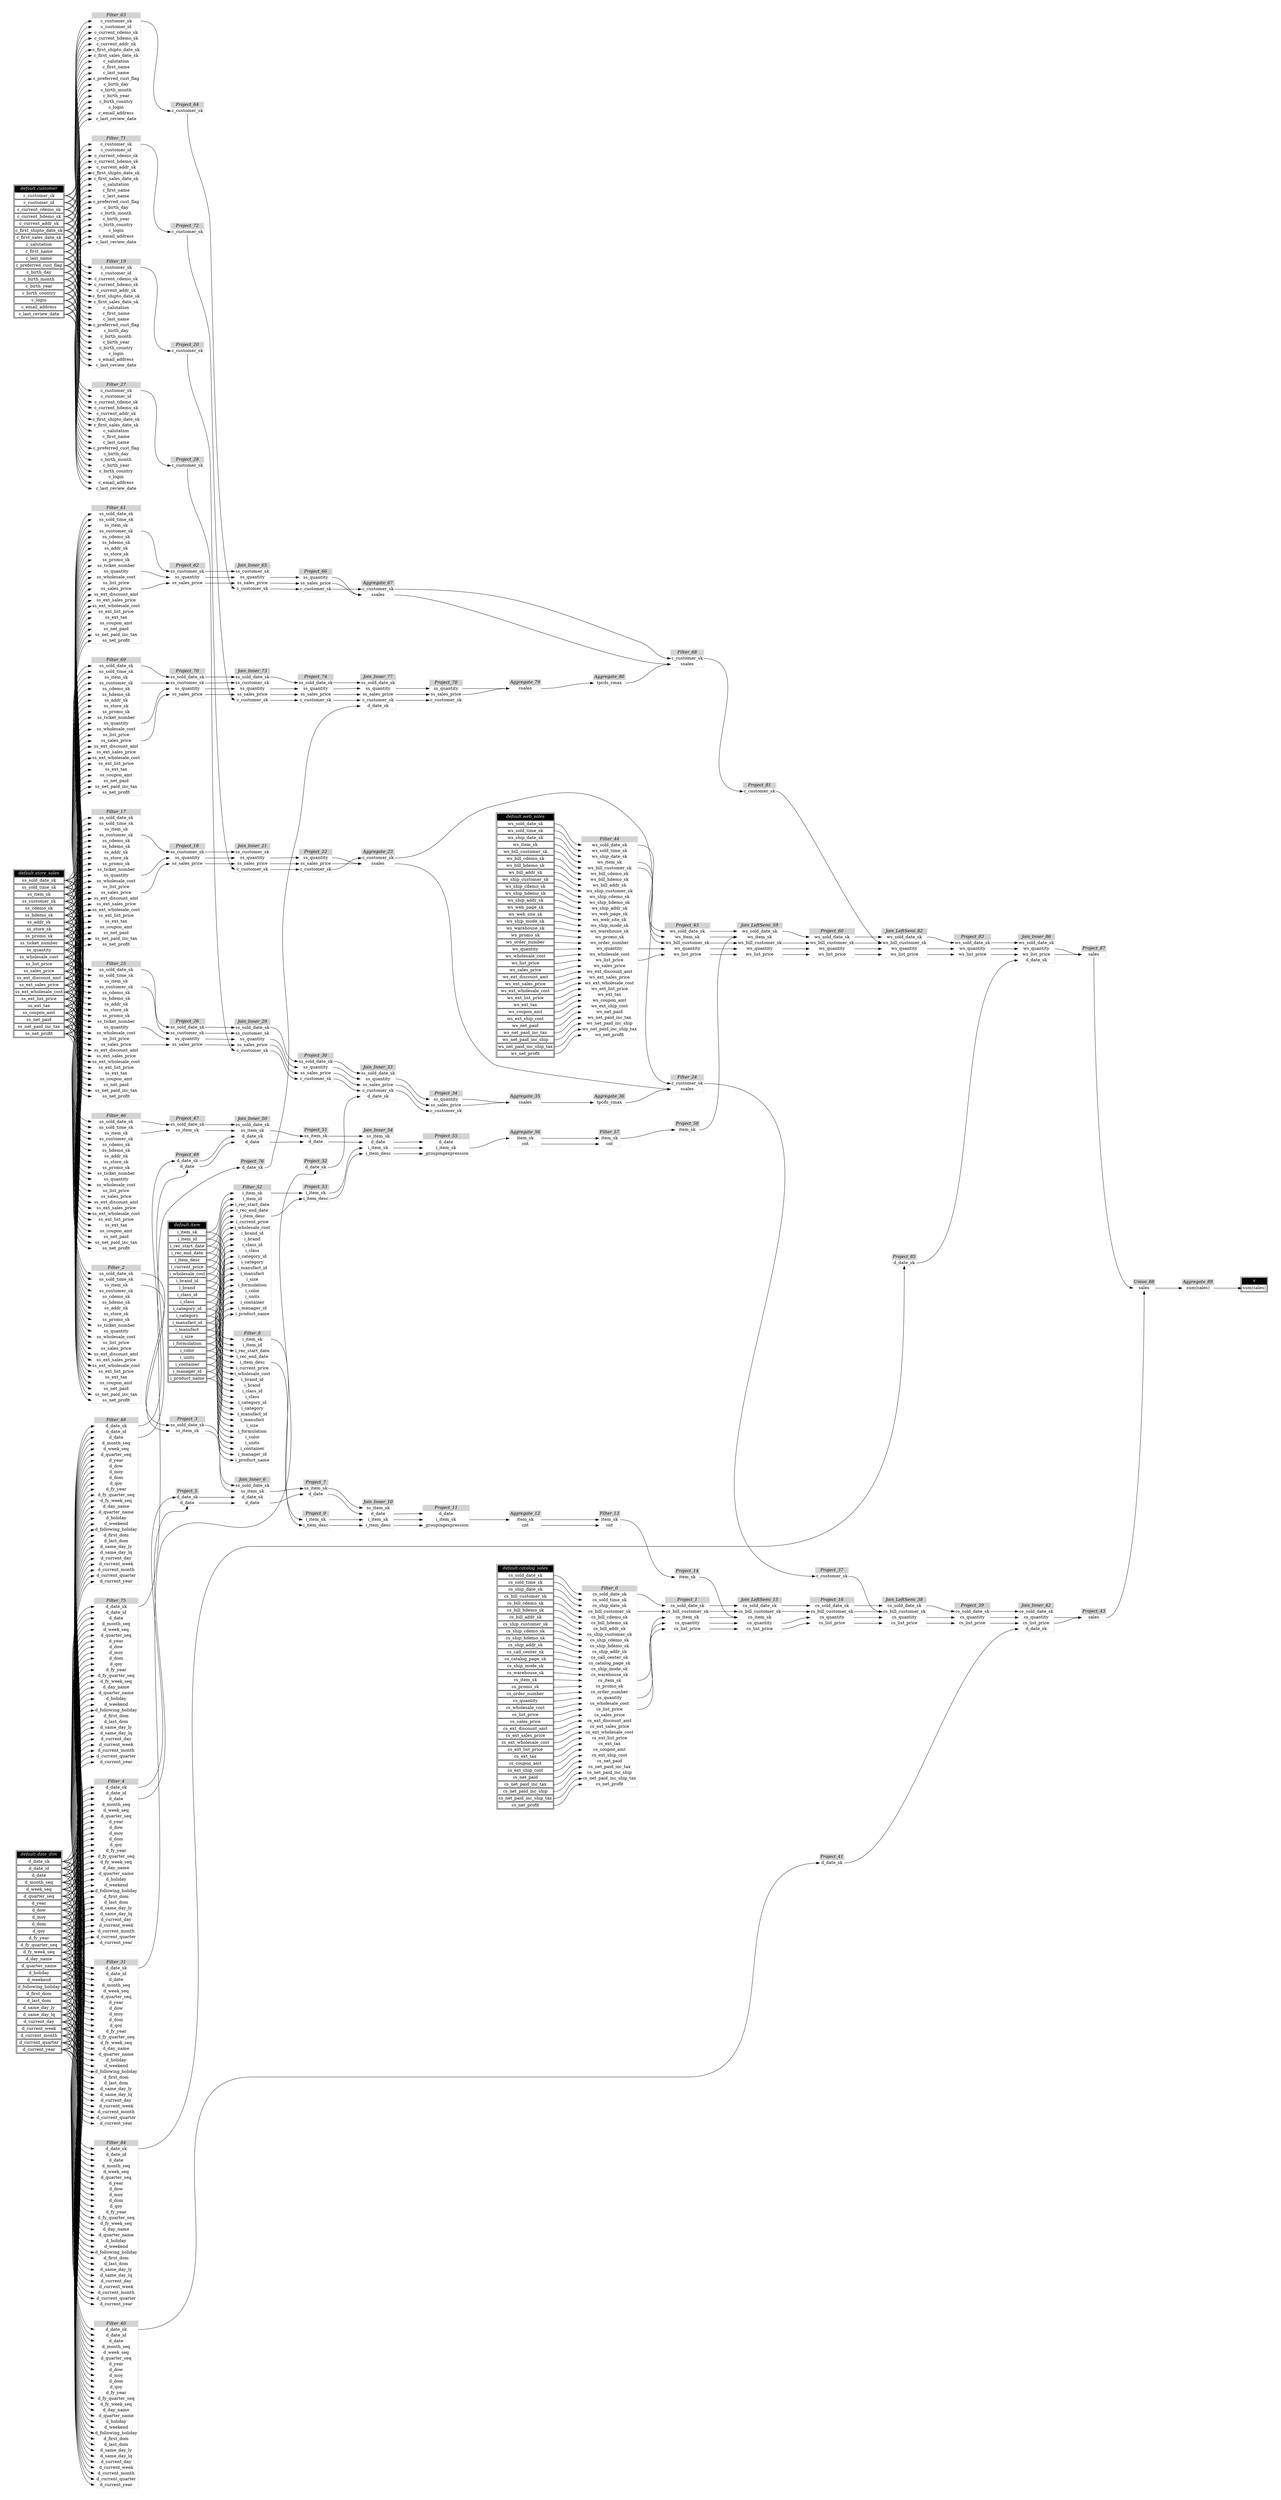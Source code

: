 // Automatically generated by TPCDSFlowTestSuite


digraph {
  graph [pad="0.5" nodesep="0.5" ranksep="1" fontname="Helvetica" rankdir=LR];
  node [shape=plaintext]

  
"Aggregate_12" [label=<
<table color="lightgray" border="1" cellborder="0" cellspacing="0">
  <tr><td bgcolor="lightgray" port="nodeName"><i>Aggregate_12</i></td></tr>
  <tr><td port="0">item_sk</td></tr>
<tr><td port="1">cnt</td></tr>
</table>>];
       

"Aggregate_23" [label=<
<table color="lightgray" border="1" cellborder="0" cellspacing="0">
  <tr><td bgcolor="lightgray" port="nodeName"><i>Aggregate_23</i></td></tr>
  <tr><td port="0">c_customer_sk</td></tr>
<tr><td port="1">ssales</td></tr>
</table>>];
       

"Aggregate_35" [label=<
<table color="lightgray" border="1" cellborder="0" cellspacing="0">
  <tr><td bgcolor="lightgray" port="nodeName"><i>Aggregate_35</i></td></tr>
  <tr><td port="0">csales</td></tr>
</table>>];
       

"Aggregate_36" [label=<
<table color="lightgray" border="1" cellborder="0" cellspacing="0">
  <tr><td bgcolor="lightgray" port="nodeName"><i>Aggregate_36</i></td></tr>
  <tr><td port="0">tpcds_cmax</td></tr>
</table>>];
       

"Aggregate_56" [label=<
<table color="lightgray" border="1" cellborder="0" cellspacing="0">
  <tr><td bgcolor="lightgray" port="nodeName"><i>Aggregate_56</i></td></tr>
  <tr><td port="0">item_sk</td></tr>
<tr><td port="1">cnt</td></tr>
</table>>];
       

"Aggregate_67" [label=<
<table color="lightgray" border="1" cellborder="0" cellspacing="0">
  <tr><td bgcolor="lightgray" port="nodeName"><i>Aggregate_67</i></td></tr>
  <tr><td port="0">c_customer_sk</td></tr>
<tr><td port="1">ssales</td></tr>
</table>>];
       

"Aggregate_79" [label=<
<table color="lightgray" border="1" cellborder="0" cellspacing="0">
  <tr><td bgcolor="lightgray" port="nodeName"><i>Aggregate_79</i></td></tr>
  <tr><td port="0">csales</td></tr>
</table>>];
       

"Aggregate_80" [label=<
<table color="lightgray" border="1" cellborder="0" cellspacing="0">
  <tr><td bgcolor="lightgray" port="nodeName"><i>Aggregate_80</i></td></tr>
  <tr><td port="0">tpcds_cmax</td></tr>
</table>>];
       

"Aggregate_89" [label=<
<table color="lightgray" border="1" cellborder="0" cellspacing="0">
  <tr><td bgcolor="lightgray" port="nodeName"><i>Aggregate_89</i></td></tr>
  <tr><td port="0">sum(sales)</td></tr>
</table>>];
       

"Filter_0" [label=<
<table color="lightgray" border="1" cellborder="0" cellspacing="0">
  <tr><td bgcolor="lightgray" port="nodeName"><i>Filter_0</i></td></tr>
  <tr><td port="0">cs_sold_date_sk</td></tr>
<tr><td port="1">cs_sold_time_sk</td></tr>
<tr><td port="2">cs_ship_date_sk</td></tr>
<tr><td port="3">cs_bill_customer_sk</td></tr>
<tr><td port="4">cs_bill_cdemo_sk</td></tr>
<tr><td port="5">cs_bill_hdemo_sk</td></tr>
<tr><td port="6">cs_bill_addr_sk</td></tr>
<tr><td port="7">cs_ship_customer_sk</td></tr>
<tr><td port="8">cs_ship_cdemo_sk</td></tr>
<tr><td port="9">cs_ship_hdemo_sk</td></tr>
<tr><td port="10">cs_ship_addr_sk</td></tr>
<tr><td port="11">cs_call_center_sk</td></tr>
<tr><td port="12">cs_catalog_page_sk</td></tr>
<tr><td port="13">cs_ship_mode_sk</td></tr>
<tr><td port="14">cs_warehouse_sk</td></tr>
<tr><td port="15">cs_item_sk</td></tr>
<tr><td port="16">cs_promo_sk</td></tr>
<tr><td port="17">cs_order_number</td></tr>
<tr><td port="18">cs_quantity</td></tr>
<tr><td port="19">cs_wholesale_cost</td></tr>
<tr><td port="20">cs_list_price</td></tr>
<tr><td port="21">cs_sales_price</td></tr>
<tr><td port="22">cs_ext_discount_amt</td></tr>
<tr><td port="23">cs_ext_sales_price</td></tr>
<tr><td port="24">cs_ext_wholesale_cost</td></tr>
<tr><td port="25">cs_ext_list_price</td></tr>
<tr><td port="26">cs_ext_tax</td></tr>
<tr><td port="27">cs_coupon_amt</td></tr>
<tr><td port="28">cs_ext_ship_cost</td></tr>
<tr><td port="29">cs_net_paid</td></tr>
<tr><td port="30">cs_net_paid_inc_tax</td></tr>
<tr><td port="31">cs_net_paid_inc_ship</td></tr>
<tr><td port="32">cs_net_paid_inc_ship_tax</td></tr>
<tr><td port="33">cs_net_profit</td></tr>
</table>>];
       

"Filter_13" [label=<
<table color="lightgray" border="1" cellborder="0" cellspacing="0">
  <tr><td bgcolor="lightgray" port="nodeName"><i>Filter_13</i></td></tr>
  <tr><td port="0">item_sk</td></tr>
<tr><td port="1">cnt</td></tr>
</table>>];
       

"Filter_17" [label=<
<table color="lightgray" border="1" cellborder="0" cellspacing="0">
  <tr><td bgcolor="lightgray" port="nodeName"><i>Filter_17</i></td></tr>
  <tr><td port="0">ss_sold_date_sk</td></tr>
<tr><td port="1">ss_sold_time_sk</td></tr>
<tr><td port="2">ss_item_sk</td></tr>
<tr><td port="3">ss_customer_sk</td></tr>
<tr><td port="4">ss_cdemo_sk</td></tr>
<tr><td port="5">ss_hdemo_sk</td></tr>
<tr><td port="6">ss_addr_sk</td></tr>
<tr><td port="7">ss_store_sk</td></tr>
<tr><td port="8">ss_promo_sk</td></tr>
<tr><td port="9">ss_ticket_number</td></tr>
<tr><td port="10">ss_quantity</td></tr>
<tr><td port="11">ss_wholesale_cost</td></tr>
<tr><td port="12">ss_list_price</td></tr>
<tr><td port="13">ss_sales_price</td></tr>
<tr><td port="14">ss_ext_discount_amt</td></tr>
<tr><td port="15">ss_ext_sales_price</td></tr>
<tr><td port="16">ss_ext_wholesale_cost</td></tr>
<tr><td port="17">ss_ext_list_price</td></tr>
<tr><td port="18">ss_ext_tax</td></tr>
<tr><td port="19">ss_coupon_amt</td></tr>
<tr><td port="20">ss_net_paid</td></tr>
<tr><td port="21">ss_net_paid_inc_tax</td></tr>
<tr><td port="22">ss_net_profit</td></tr>
</table>>];
       

"Filter_19" [label=<
<table color="lightgray" border="1" cellborder="0" cellspacing="0">
  <tr><td bgcolor="lightgray" port="nodeName"><i>Filter_19</i></td></tr>
  <tr><td port="0">c_customer_sk</td></tr>
<tr><td port="1">c_customer_id</td></tr>
<tr><td port="2">c_current_cdemo_sk</td></tr>
<tr><td port="3">c_current_hdemo_sk</td></tr>
<tr><td port="4">c_current_addr_sk</td></tr>
<tr><td port="5">c_first_shipto_date_sk</td></tr>
<tr><td port="6">c_first_sales_date_sk</td></tr>
<tr><td port="7">c_salutation</td></tr>
<tr><td port="8">c_first_name</td></tr>
<tr><td port="9">c_last_name</td></tr>
<tr><td port="10">c_preferred_cust_flag</td></tr>
<tr><td port="11">c_birth_day</td></tr>
<tr><td port="12">c_birth_month</td></tr>
<tr><td port="13">c_birth_year</td></tr>
<tr><td port="14">c_birth_country</td></tr>
<tr><td port="15">c_login</td></tr>
<tr><td port="16">c_email_address</td></tr>
<tr><td port="17">c_last_review_date</td></tr>
</table>>];
       

"Filter_2" [label=<
<table color="lightgray" border="1" cellborder="0" cellspacing="0">
  <tr><td bgcolor="lightgray" port="nodeName"><i>Filter_2</i></td></tr>
  <tr><td port="0">ss_sold_date_sk</td></tr>
<tr><td port="1">ss_sold_time_sk</td></tr>
<tr><td port="2">ss_item_sk</td></tr>
<tr><td port="3">ss_customer_sk</td></tr>
<tr><td port="4">ss_cdemo_sk</td></tr>
<tr><td port="5">ss_hdemo_sk</td></tr>
<tr><td port="6">ss_addr_sk</td></tr>
<tr><td port="7">ss_store_sk</td></tr>
<tr><td port="8">ss_promo_sk</td></tr>
<tr><td port="9">ss_ticket_number</td></tr>
<tr><td port="10">ss_quantity</td></tr>
<tr><td port="11">ss_wholesale_cost</td></tr>
<tr><td port="12">ss_list_price</td></tr>
<tr><td port="13">ss_sales_price</td></tr>
<tr><td port="14">ss_ext_discount_amt</td></tr>
<tr><td port="15">ss_ext_sales_price</td></tr>
<tr><td port="16">ss_ext_wholesale_cost</td></tr>
<tr><td port="17">ss_ext_list_price</td></tr>
<tr><td port="18">ss_ext_tax</td></tr>
<tr><td port="19">ss_coupon_amt</td></tr>
<tr><td port="20">ss_net_paid</td></tr>
<tr><td port="21">ss_net_paid_inc_tax</td></tr>
<tr><td port="22">ss_net_profit</td></tr>
</table>>];
       

"Filter_24" [label=<
<table color="lightgray" border="1" cellborder="0" cellspacing="0">
  <tr><td bgcolor="lightgray" port="nodeName"><i>Filter_24</i></td></tr>
  <tr><td port="0">c_customer_sk</td></tr>
<tr><td port="1">ssales</td></tr>
</table>>];
       

"Filter_25" [label=<
<table color="lightgray" border="1" cellborder="0" cellspacing="0">
  <tr><td bgcolor="lightgray" port="nodeName"><i>Filter_25</i></td></tr>
  <tr><td port="0">ss_sold_date_sk</td></tr>
<tr><td port="1">ss_sold_time_sk</td></tr>
<tr><td port="2">ss_item_sk</td></tr>
<tr><td port="3">ss_customer_sk</td></tr>
<tr><td port="4">ss_cdemo_sk</td></tr>
<tr><td port="5">ss_hdemo_sk</td></tr>
<tr><td port="6">ss_addr_sk</td></tr>
<tr><td port="7">ss_store_sk</td></tr>
<tr><td port="8">ss_promo_sk</td></tr>
<tr><td port="9">ss_ticket_number</td></tr>
<tr><td port="10">ss_quantity</td></tr>
<tr><td port="11">ss_wholesale_cost</td></tr>
<tr><td port="12">ss_list_price</td></tr>
<tr><td port="13">ss_sales_price</td></tr>
<tr><td port="14">ss_ext_discount_amt</td></tr>
<tr><td port="15">ss_ext_sales_price</td></tr>
<tr><td port="16">ss_ext_wholesale_cost</td></tr>
<tr><td port="17">ss_ext_list_price</td></tr>
<tr><td port="18">ss_ext_tax</td></tr>
<tr><td port="19">ss_coupon_amt</td></tr>
<tr><td port="20">ss_net_paid</td></tr>
<tr><td port="21">ss_net_paid_inc_tax</td></tr>
<tr><td port="22">ss_net_profit</td></tr>
</table>>];
       

"Filter_27" [label=<
<table color="lightgray" border="1" cellborder="0" cellspacing="0">
  <tr><td bgcolor="lightgray" port="nodeName"><i>Filter_27</i></td></tr>
  <tr><td port="0">c_customer_sk</td></tr>
<tr><td port="1">c_customer_id</td></tr>
<tr><td port="2">c_current_cdemo_sk</td></tr>
<tr><td port="3">c_current_hdemo_sk</td></tr>
<tr><td port="4">c_current_addr_sk</td></tr>
<tr><td port="5">c_first_shipto_date_sk</td></tr>
<tr><td port="6">c_first_sales_date_sk</td></tr>
<tr><td port="7">c_salutation</td></tr>
<tr><td port="8">c_first_name</td></tr>
<tr><td port="9">c_last_name</td></tr>
<tr><td port="10">c_preferred_cust_flag</td></tr>
<tr><td port="11">c_birth_day</td></tr>
<tr><td port="12">c_birth_month</td></tr>
<tr><td port="13">c_birth_year</td></tr>
<tr><td port="14">c_birth_country</td></tr>
<tr><td port="15">c_login</td></tr>
<tr><td port="16">c_email_address</td></tr>
<tr><td port="17">c_last_review_date</td></tr>
</table>>];
       

"Filter_31" [label=<
<table color="lightgray" border="1" cellborder="0" cellspacing="0">
  <tr><td bgcolor="lightgray" port="nodeName"><i>Filter_31</i></td></tr>
  <tr><td port="0">d_date_sk</td></tr>
<tr><td port="1">d_date_id</td></tr>
<tr><td port="2">d_date</td></tr>
<tr><td port="3">d_month_seq</td></tr>
<tr><td port="4">d_week_seq</td></tr>
<tr><td port="5">d_quarter_seq</td></tr>
<tr><td port="6">d_year</td></tr>
<tr><td port="7">d_dow</td></tr>
<tr><td port="8">d_moy</td></tr>
<tr><td port="9">d_dom</td></tr>
<tr><td port="10">d_qoy</td></tr>
<tr><td port="11">d_fy_year</td></tr>
<tr><td port="12">d_fy_quarter_seq</td></tr>
<tr><td port="13">d_fy_week_seq</td></tr>
<tr><td port="14">d_day_name</td></tr>
<tr><td port="15">d_quarter_name</td></tr>
<tr><td port="16">d_holiday</td></tr>
<tr><td port="17">d_weekend</td></tr>
<tr><td port="18">d_following_holiday</td></tr>
<tr><td port="19">d_first_dom</td></tr>
<tr><td port="20">d_last_dom</td></tr>
<tr><td port="21">d_same_day_ly</td></tr>
<tr><td port="22">d_same_day_lq</td></tr>
<tr><td port="23">d_current_day</td></tr>
<tr><td port="24">d_current_week</td></tr>
<tr><td port="25">d_current_month</td></tr>
<tr><td port="26">d_current_quarter</td></tr>
<tr><td port="27">d_current_year</td></tr>
</table>>];
       

"Filter_4" [label=<
<table color="lightgray" border="1" cellborder="0" cellspacing="0">
  <tr><td bgcolor="lightgray" port="nodeName"><i>Filter_4</i></td></tr>
  <tr><td port="0">d_date_sk</td></tr>
<tr><td port="1">d_date_id</td></tr>
<tr><td port="2">d_date</td></tr>
<tr><td port="3">d_month_seq</td></tr>
<tr><td port="4">d_week_seq</td></tr>
<tr><td port="5">d_quarter_seq</td></tr>
<tr><td port="6">d_year</td></tr>
<tr><td port="7">d_dow</td></tr>
<tr><td port="8">d_moy</td></tr>
<tr><td port="9">d_dom</td></tr>
<tr><td port="10">d_qoy</td></tr>
<tr><td port="11">d_fy_year</td></tr>
<tr><td port="12">d_fy_quarter_seq</td></tr>
<tr><td port="13">d_fy_week_seq</td></tr>
<tr><td port="14">d_day_name</td></tr>
<tr><td port="15">d_quarter_name</td></tr>
<tr><td port="16">d_holiday</td></tr>
<tr><td port="17">d_weekend</td></tr>
<tr><td port="18">d_following_holiday</td></tr>
<tr><td port="19">d_first_dom</td></tr>
<tr><td port="20">d_last_dom</td></tr>
<tr><td port="21">d_same_day_ly</td></tr>
<tr><td port="22">d_same_day_lq</td></tr>
<tr><td port="23">d_current_day</td></tr>
<tr><td port="24">d_current_week</td></tr>
<tr><td port="25">d_current_month</td></tr>
<tr><td port="26">d_current_quarter</td></tr>
<tr><td port="27">d_current_year</td></tr>
</table>>];
       

"Filter_40" [label=<
<table color="lightgray" border="1" cellborder="0" cellspacing="0">
  <tr><td bgcolor="lightgray" port="nodeName"><i>Filter_40</i></td></tr>
  <tr><td port="0">d_date_sk</td></tr>
<tr><td port="1">d_date_id</td></tr>
<tr><td port="2">d_date</td></tr>
<tr><td port="3">d_month_seq</td></tr>
<tr><td port="4">d_week_seq</td></tr>
<tr><td port="5">d_quarter_seq</td></tr>
<tr><td port="6">d_year</td></tr>
<tr><td port="7">d_dow</td></tr>
<tr><td port="8">d_moy</td></tr>
<tr><td port="9">d_dom</td></tr>
<tr><td port="10">d_qoy</td></tr>
<tr><td port="11">d_fy_year</td></tr>
<tr><td port="12">d_fy_quarter_seq</td></tr>
<tr><td port="13">d_fy_week_seq</td></tr>
<tr><td port="14">d_day_name</td></tr>
<tr><td port="15">d_quarter_name</td></tr>
<tr><td port="16">d_holiday</td></tr>
<tr><td port="17">d_weekend</td></tr>
<tr><td port="18">d_following_holiday</td></tr>
<tr><td port="19">d_first_dom</td></tr>
<tr><td port="20">d_last_dom</td></tr>
<tr><td port="21">d_same_day_ly</td></tr>
<tr><td port="22">d_same_day_lq</td></tr>
<tr><td port="23">d_current_day</td></tr>
<tr><td port="24">d_current_week</td></tr>
<tr><td port="25">d_current_month</td></tr>
<tr><td port="26">d_current_quarter</td></tr>
<tr><td port="27">d_current_year</td></tr>
</table>>];
       

"Filter_44" [label=<
<table color="lightgray" border="1" cellborder="0" cellspacing="0">
  <tr><td bgcolor="lightgray" port="nodeName"><i>Filter_44</i></td></tr>
  <tr><td port="0">ws_sold_date_sk</td></tr>
<tr><td port="1">ws_sold_time_sk</td></tr>
<tr><td port="2">ws_ship_date_sk</td></tr>
<tr><td port="3">ws_item_sk</td></tr>
<tr><td port="4">ws_bill_customer_sk</td></tr>
<tr><td port="5">ws_bill_cdemo_sk</td></tr>
<tr><td port="6">ws_bill_hdemo_sk</td></tr>
<tr><td port="7">ws_bill_addr_sk</td></tr>
<tr><td port="8">ws_ship_customer_sk</td></tr>
<tr><td port="9">ws_ship_cdemo_sk</td></tr>
<tr><td port="10">ws_ship_hdemo_sk</td></tr>
<tr><td port="11">ws_ship_addr_sk</td></tr>
<tr><td port="12">ws_web_page_sk</td></tr>
<tr><td port="13">ws_web_site_sk</td></tr>
<tr><td port="14">ws_ship_mode_sk</td></tr>
<tr><td port="15">ws_warehouse_sk</td></tr>
<tr><td port="16">ws_promo_sk</td></tr>
<tr><td port="17">ws_order_number</td></tr>
<tr><td port="18">ws_quantity</td></tr>
<tr><td port="19">ws_wholesale_cost</td></tr>
<tr><td port="20">ws_list_price</td></tr>
<tr><td port="21">ws_sales_price</td></tr>
<tr><td port="22">ws_ext_discount_amt</td></tr>
<tr><td port="23">ws_ext_sales_price</td></tr>
<tr><td port="24">ws_ext_wholesale_cost</td></tr>
<tr><td port="25">ws_ext_list_price</td></tr>
<tr><td port="26">ws_ext_tax</td></tr>
<tr><td port="27">ws_coupon_amt</td></tr>
<tr><td port="28">ws_ext_ship_cost</td></tr>
<tr><td port="29">ws_net_paid</td></tr>
<tr><td port="30">ws_net_paid_inc_tax</td></tr>
<tr><td port="31">ws_net_paid_inc_ship</td></tr>
<tr><td port="32">ws_net_paid_inc_ship_tax</td></tr>
<tr><td port="33">ws_net_profit</td></tr>
</table>>];
       

"Filter_46" [label=<
<table color="lightgray" border="1" cellborder="0" cellspacing="0">
  <tr><td bgcolor="lightgray" port="nodeName"><i>Filter_46</i></td></tr>
  <tr><td port="0">ss_sold_date_sk</td></tr>
<tr><td port="1">ss_sold_time_sk</td></tr>
<tr><td port="2">ss_item_sk</td></tr>
<tr><td port="3">ss_customer_sk</td></tr>
<tr><td port="4">ss_cdemo_sk</td></tr>
<tr><td port="5">ss_hdemo_sk</td></tr>
<tr><td port="6">ss_addr_sk</td></tr>
<tr><td port="7">ss_store_sk</td></tr>
<tr><td port="8">ss_promo_sk</td></tr>
<tr><td port="9">ss_ticket_number</td></tr>
<tr><td port="10">ss_quantity</td></tr>
<tr><td port="11">ss_wholesale_cost</td></tr>
<tr><td port="12">ss_list_price</td></tr>
<tr><td port="13">ss_sales_price</td></tr>
<tr><td port="14">ss_ext_discount_amt</td></tr>
<tr><td port="15">ss_ext_sales_price</td></tr>
<tr><td port="16">ss_ext_wholesale_cost</td></tr>
<tr><td port="17">ss_ext_list_price</td></tr>
<tr><td port="18">ss_ext_tax</td></tr>
<tr><td port="19">ss_coupon_amt</td></tr>
<tr><td port="20">ss_net_paid</td></tr>
<tr><td port="21">ss_net_paid_inc_tax</td></tr>
<tr><td port="22">ss_net_profit</td></tr>
</table>>];
       

"Filter_48" [label=<
<table color="lightgray" border="1" cellborder="0" cellspacing="0">
  <tr><td bgcolor="lightgray" port="nodeName"><i>Filter_48</i></td></tr>
  <tr><td port="0">d_date_sk</td></tr>
<tr><td port="1">d_date_id</td></tr>
<tr><td port="2">d_date</td></tr>
<tr><td port="3">d_month_seq</td></tr>
<tr><td port="4">d_week_seq</td></tr>
<tr><td port="5">d_quarter_seq</td></tr>
<tr><td port="6">d_year</td></tr>
<tr><td port="7">d_dow</td></tr>
<tr><td port="8">d_moy</td></tr>
<tr><td port="9">d_dom</td></tr>
<tr><td port="10">d_qoy</td></tr>
<tr><td port="11">d_fy_year</td></tr>
<tr><td port="12">d_fy_quarter_seq</td></tr>
<tr><td port="13">d_fy_week_seq</td></tr>
<tr><td port="14">d_day_name</td></tr>
<tr><td port="15">d_quarter_name</td></tr>
<tr><td port="16">d_holiday</td></tr>
<tr><td port="17">d_weekend</td></tr>
<tr><td port="18">d_following_holiday</td></tr>
<tr><td port="19">d_first_dom</td></tr>
<tr><td port="20">d_last_dom</td></tr>
<tr><td port="21">d_same_day_ly</td></tr>
<tr><td port="22">d_same_day_lq</td></tr>
<tr><td port="23">d_current_day</td></tr>
<tr><td port="24">d_current_week</td></tr>
<tr><td port="25">d_current_month</td></tr>
<tr><td port="26">d_current_quarter</td></tr>
<tr><td port="27">d_current_year</td></tr>
</table>>];
       

"Filter_52" [label=<
<table color="lightgray" border="1" cellborder="0" cellspacing="0">
  <tr><td bgcolor="lightgray" port="nodeName"><i>Filter_52</i></td></tr>
  <tr><td port="0">i_item_sk</td></tr>
<tr><td port="1">i_item_id</td></tr>
<tr><td port="2">i_rec_start_date</td></tr>
<tr><td port="3">i_rec_end_date</td></tr>
<tr><td port="4">i_item_desc</td></tr>
<tr><td port="5">i_current_price</td></tr>
<tr><td port="6">i_wholesale_cost</td></tr>
<tr><td port="7">i_brand_id</td></tr>
<tr><td port="8">i_brand</td></tr>
<tr><td port="9">i_class_id</td></tr>
<tr><td port="10">i_class</td></tr>
<tr><td port="11">i_category_id</td></tr>
<tr><td port="12">i_category</td></tr>
<tr><td port="13">i_manufact_id</td></tr>
<tr><td port="14">i_manufact</td></tr>
<tr><td port="15">i_size</td></tr>
<tr><td port="16">i_formulation</td></tr>
<tr><td port="17">i_color</td></tr>
<tr><td port="18">i_units</td></tr>
<tr><td port="19">i_container</td></tr>
<tr><td port="20">i_manager_id</td></tr>
<tr><td port="21">i_product_name</td></tr>
</table>>];
       

"Filter_57" [label=<
<table color="lightgray" border="1" cellborder="0" cellspacing="0">
  <tr><td bgcolor="lightgray" port="nodeName"><i>Filter_57</i></td></tr>
  <tr><td port="0">item_sk</td></tr>
<tr><td port="1">cnt</td></tr>
</table>>];
       

"Filter_61" [label=<
<table color="lightgray" border="1" cellborder="0" cellspacing="0">
  <tr><td bgcolor="lightgray" port="nodeName"><i>Filter_61</i></td></tr>
  <tr><td port="0">ss_sold_date_sk</td></tr>
<tr><td port="1">ss_sold_time_sk</td></tr>
<tr><td port="2">ss_item_sk</td></tr>
<tr><td port="3">ss_customer_sk</td></tr>
<tr><td port="4">ss_cdemo_sk</td></tr>
<tr><td port="5">ss_hdemo_sk</td></tr>
<tr><td port="6">ss_addr_sk</td></tr>
<tr><td port="7">ss_store_sk</td></tr>
<tr><td port="8">ss_promo_sk</td></tr>
<tr><td port="9">ss_ticket_number</td></tr>
<tr><td port="10">ss_quantity</td></tr>
<tr><td port="11">ss_wholesale_cost</td></tr>
<tr><td port="12">ss_list_price</td></tr>
<tr><td port="13">ss_sales_price</td></tr>
<tr><td port="14">ss_ext_discount_amt</td></tr>
<tr><td port="15">ss_ext_sales_price</td></tr>
<tr><td port="16">ss_ext_wholesale_cost</td></tr>
<tr><td port="17">ss_ext_list_price</td></tr>
<tr><td port="18">ss_ext_tax</td></tr>
<tr><td port="19">ss_coupon_amt</td></tr>
<tr><td port="20">ss_net_paid</td></tr>
<tr><td port="21">ss_net_paid_inc_tax</td></tr>
<tr><td port="22">ss_net_profit</td></tr>
</table>>];
       

"Filter_63" [label=<
<table color="lightgray" border="1" cellborder="0" cellspacing="0">
  <tr><td bgcolor="lightgray" port="nodeName"><i>Filter_63</i></td></tr>
  <tr><td port="0">c_customer_sk</td></tr>
<tr><td port="1">c_customer_id</td></tr>
<tr><td port="2">c_current_cdemo_sk</td></tr>
<tr><td port="3">c_current_hdemo_sk</td></tr>
<tr><td port="4">c_current_addr_sk</td></tr>
<tr><td port="5">c_first_shipto_date_sk</td></tr>
<tr><td port="6">c_first_sales_date_sk</td></tr>
<tr><td port="7">c_salutation</td></tr>
<tr><td port="8">c_first_name</td></tr>
<tr><td port="9">c_last_name</td></tr>
<tr><td port="10">c_preferred_cust_flag</td></tr>
<tr><td port="11">c_birth_day</td></tr>
<tr><td port="12">c_birth_month</td></tr>
<tr><td port="13">c_birth_year</td></tr>
<tr><td port="14">c_birth_country</td></tr>
<tr><td port="15">c_login</td></tr>
<tr><td port="16">c_email_address</td></tr>
<tr><td port="17">c_last_review_date</td></tr>
</table>>];
       

"Filter_68" [label=<
<table color="lightgray" border="1" cellborder="0" cellspacing="0">
  <tr><td bgcolor="lightgray" port="nodeName"><i>Filter_68</i></td></tr>
  <tr><td port="0">c_customer_sk</td></tr>
<tr><td port="1">ssales</td></tr>
</table>>];
       

"Filter_69" [label=<
<table color="lightgray" border="1" cellborder="0" cellspacing="0">
  <tr><td bgcolor="lightgray" port="nodeName"><i>Filter_69</i></td></tr>
  <tr><td port="0">ss_sold_date_sk</td></tr>
<tr><td port="1">ss_sold_time_sk</td></tr>
<tr><td port="2">ss_item_sk</td></tr>
<tr><td port="3">ss_customer_sk</td></tr>
<tr><td port="4">ss_cdemo_sk</td></tr>
<tr><td port="5">ss_hdemo_sk</td></tr>
<tr><td port="6">ss_addr_sk</td></tr>
<tr><td port="7">ss_store_sk</td></tr>
<tr><td port="8">ss_promo_sk</td></tr>
<tr><td port="9">ss_ticket_number</td></tr>
<tr><td port="10">ss_quantity</td></tr>
<tr><td port="11">ss_wholesale_cost</td></tr>
<tr><td port="12">ss_list_price</td></tr>
<tr><td port="13">ss_sales_price</td></tr>
<tr><td port="14">ss_ext_discount_amt</td></tr>
<tr><td port="15">ss_ext_sales_price</td></tr>
<tr><td port="16">ss_ext_wholesale_cost</td></tr>
<tr><td port="17">ss_ext_list_price</td></tr>
<tr><td port="18">ss_ext_tax</td></tr>
<tr><td port="19">ss_coupon_amt</td></tr>
<tr><td port="20">ss_net_paid</td></tr>
<tr><td port="21">ss_net_paid_inc_tax</td></tr>
<tr><td port="22">ss_net_profit</td></tr>
</table>>];
       

"Filter_71" [label=<
<table color="lightgray" border="1" cellborder="0" cellspacing="0">
  <tr><td bgcolor="lightgray" port="nodeName"><i>Filter_71</i></td></tr>
  <tr><td port="0">c_customer_sk</td></tr>
<tr><td port="1">c_customer_id</td></tr>
<tr><td port="2">c_current_cdemo_sk</td></tr>
<tr><td port="3">c_current_hdemo_sk</td></tr>
<tr><td port="4">c_current_addr_sk</td></tr>
<tr><td port="5">c_first_shipto_date_sk</td></tr>
<tr><td port="6">c_first_sales_date_sk</td></tr>
<tr><td port="7">c_salutation</td></tr>
<tr><td port="8">c_first_name</td></tr>
<tr><td port="9">c_last_name</td></tr>
<tr><td port="10">c_preferred_cust_flag</td></tr>
<tr><td port="11">c_birth_day</td></tr>
<tr><td port="12">c_birth_month</td></tr>
<tr><td port="13">c_birth_year</td></tr>
<tr><td port="14">c_birth_country</td></tr>
<tr><td port="15">c_login</td></tr>
<tr><td port="16">c_email_address</td></tr>
<tr><td port="17">c_last_review_date</td></tr>
</table>>];
       

"Filter_75" [label=<
<table color="lightgray" border="1" cellborder="0" cellspacing="0">
  <tr><td bgcolor="lightgray" port="nodeName"><i>Filter_75</i></td></tr>
  <tr><td port="0">d_date_sk</td></tr>
<tr><td port="1">d_date_id</td></tr>
<tr><td port="2">d_date</td></tr>
<tr><td port="3">d_month_seq</td></tr>
<tr><td port="4">d_week_seq</td></tr>
<tr><td port="5">d_quarter_seq</td></tr>
<tr><td port="6">d_year</td></tr>
<tr><td port="7">d_dow</td></tr>
<tr><td port="8">d_moy</td></tr>
<tr><td port="9">d_dom</td></tr>
<tr><td port="10">d_qoy</td></tr>
<tr><td port="11">d_fy_year</td></tr>
<tr><td port="12">d_fy_quarter_seq</td></tr>
<tr><td port="13">d_fy_week_seq</td></tr>
<tr><td port="14">d_day_name</td></tr>
<tr><td port="15">d_quarter_name</td></tr>
<tr><td port="16">d_holiday</td></tr>
<tr><td port="17">d_weekend</td></tr>
<tr><td port="18">d_following_holiday</td></tr>
<tr><td port="19">d_first_dom</td></tr>
<tr><td port="20">d_last_dom</td></tr>
<tr><td port="21">d_same_day_ly</td></tr>
<tr><td port="22">d_same_day_lq</td></tr>
<tr><td port="23">d_current_day</td></tr>
<tr><td port="24">d_current_week</td></tr>
<tr><td port="25">d_current_month</td></tr>
<tr><td port="26">d_current_quarter</td></tr>
<tr><td port="27">d_current_year</td></tr>
</table>>];
       

"Filter_8" [label=<
<table color="lightgray" border="1" cellborder="0" cellspacing="0">
  <tr><td bgcolor="lightgray" port="nodeName"><i>Filter_8</i></td></tr>
  <tr><td port="0">i_item_sk</td></tr>
<tr><td port="1">i_item_id</td></tr>
<tr><td port="2">i_rec_start_date</td></tr>
<tr><td port="3">i_rec_end_date</td></tr>
<tr><td port="4">i_item_desc</td></tr>
<tr><td port="5">i_current_price</td></tr>
<tr><td port="6">i_wholesale_cost</td></tr>
<tr><td port="7">i_brand_id</td></tr>
<tr><td port="8">i_brand</td></tr>
<tr><td port="9">i_class_id</td></tr>
<tr><td port="10">i_class</td></tr>
<tr><td port="11">i_category_id</td></tr>
<tr><td port="12">i_category</td></tr>
<tr><td port="13">i_manufact_id</td></tr>
<tr><td port="14">i_manufact</td></tr>
<tr><td port="15">i_size</td></tr>
<tr><td port="16">i_formulation</td></tr>
<tr><td port="17">i_color</td></tr>
<tr><td port="18">i_units</td></tr>
<tr><td port="19">i_container</td></tr>
<tr><td port="20">i_manager_id</td></tr>
<tr><td port="21">i_product_name</td></tr>
</table>>];
       

"Filter_84" [label=<
<table color="lightgray" border="1" cellborder="0" cellspacing="0">
  <tr><td bgcolor="lightgray" port="nodeName"><i>Filter_84</i></td></tr>
  <tr><td port="0">d_date_sk</td></tr>
<tr><td port="1">d_date_id</td></tr>
<tr><td port="2">d_date</td></tr>
<tr><td port="3">d_month_seq</td></tr>
<tr><td port="4">d_week_seq</td></tr>
<tr><td port="5">d_quarter_seq</td></tr>
<tr><td port="6">d_year</td></tr>
<tr><td port="7">d_dow</td></tr>
<tr><td port="8">d_moy</td></tr>
<tr><td port="9">d_dom</td></tr>
<tr><td port="10">d_qoy</td></tr>
<tr><td port="11">d_fy_year</td></tr>
<tr><td port="12">d_fy_quarter_seq</td></tr>
<tr><td port="13">d_fy_week_seq</td></tr>
<tr><td port="14">d_day_name</td></tr>
<tr><td port="15">d_quarter_name</td></tr>
<tr><td port="16">d_holiday</td></tr>
<tr><td port="17">d_weekend</td></tr>
<tr><td port="18">d_following_holiday</td></tr>
<tr><td port="19">d_first_dom</td></tr>
<tr><td port="20">d_last_dom</td></tr>
<tr><td port="21">d_same_day_ly</td></tr>
<tr><td port="22">d_same_day_lq</td></tr>
<tr><td port="23">d_current_day</td></tr>
<tr><td port="24">d_current_week</td></tr>
<tr><td port="25">d_current_month</td></tr>
<tr><td port="26">d_current_quarter</td></tr>
<tr><td port="27">d_current_year</td></tr>
</table>>];
       

"Join_Inner_10" [label=<
<table color="lightgray" border="1" cellborder="0" cellspacing="0">
  <tr><td bgcolor="lightgray" port="nodeName"><i>Join_Inner_10</i></td></tr>
  <tr><td port="0">ss_item_sk</td></tr>
<tr><td port="1">d_date</td></tr>
<tr><td port="2">i_item_sk</td></tr>
<tr><td port="3">i_item_desc</td></tr>
</table>>];
       

"Join_Inner_21" [label=<
<table color="lightgray" border="1" cellborder="0" cellspacing="0">
  <tr><td bgcolor="lightgray" port="nodeName"><i>Join_Inner_21</i></td></tr>
  <tr><td port="0">ss_customer_sk</td></tr>
<tr><td port="1">ss_quantity</td></tr>
<tr><td port="2">ss_sales_price</td></tr>
<tr><td port="3">c_customer_sk</td></tr>
</table>>];
       

"Join_Inner_29" [label=<
<table color="lightgray" border="1" cellborder="0" cellspacing="0">
  <tr><td bgcolor="lightgray" port="nodeName"><i>Join_Inner_29</i></td></tr>
  <tr><td port="0">ss_sold_date_sk</td></tr>
<tr><td port="1">ss_customer_sk</td></tr>
<tr><td port="2">ss_quantity</td></tr>
<tr><td port="3">ss_sales_price</td></tr>
<tr><td port="4">c_customer_sk</td></tr>
</table>>];
       

"Join_Inner_33" [label=<
<table color="lightgray" border="1" cellborder="0" cellspacing="0">
  <tr><td bgcolor="lightgray" port="nodeName"><i>Join_Inner_33</i></td></tr>
  <tr><td port="0">ss_sold_date_sk</td></tr>
<tr><td port="1">ss_quantity</td></tr>
<tr><td port="2">ss_sales_price</td></tr>
<tr><td port="3">c_customer_sk</td></tr>
<tr><td port="4">d_date_sk</td></tr>
</table>>];
       

"Join_Inner_42" [label=<
<table color="lightgray" border="1" cellborder="0" cellspacing="0">
  <tr><td bgcolor="lightgray" port="nodeName"><i>Join_Inner_42</i></td></tr>
  <tr><td port="0">cs_sold_date_sk</td></tr>
<tr><td port="1">cs_quantity</td></tr>
<tr><td port="2">cs_list_price</td></tr>
<tr><td port="3">d_date_sk</td></tr>
</table>>];
       

"Join_Inner_50" [label=<
<table color="lightgray" border="1" cellborder="0" cellspacing="0">
  <tr><td bgcolor="lightgray" port="nodeName"><i>Join_Inner_50</i></td></tr>
  <tr><td port="0">ss_sold_date_sk</td></tr>
<tr><td port="1">ss_item_sk</td></tr>
<tr><td port="2">d_date_sk</td></tr>
<tr><td port="3">d_date</td></tr>
</table>>];
       

"Join_Inner_54" [label=<
<table color="lightgray" border="1" cellborder="0" cellspacing="0">
  <tr><td bgcolor="lightgray" port="nodeName"><i>Join_Inner_54</i></td></tr>
  <tr><td port="0">ss_item_sk</td></tr>
<tr><td port="1">d_date</td></tr>
<tr><td port="2">i_item_sk</td></tr>
<tr><td port="3">i_item_desc</td></tr>
</table>>];
       

"Join_Inner_6" [label=<
<table color="lightgray" border="1" cellborder="0" cellspacing="0">
  <tr><td bgcolor="lightgray" port="nodeName"><i>Join_Inner_6</i></td></tr>
  <tr><td port="0">ss_sold_date_sk</td></tr>
<tr><td port="1">ss_item_sk</td></tr>
<tr><td port="2">d_date_sk</td></tr>
<tr><td port="3">d_date</td></tr>
</table>>];
       

"Join_Inner_65" [label=<
<table color="lightgray" border="1" cellborder="0" cellspacing="0">
  <tr><td bgcolor="lightgray" port="nodeName"><i>Join_Inner_65</i></td></tr>
  <tr><td port="0">ss_customer_sk</td></tr>
<tr><td port="1">ss_quantity</td></tr>
<tr><td port="2">ss_sales_price</td></tr>
<tr><td port="3">c_customer_sk</td></tr>
</table>>];
       

"Join_Inner_73" [label=<
<table color="lightgray" border="1" cellborder="0" cellspacing="0">
  <tr><td bgcolor="lightgray" port="nodeName"><i>Join_Inner_73</i></td></tr>
  <tr><td port="0">ss_sold_date_sk</td></tr>
<tr><td port="1">ss_customer_sk</td></tr>
<tr><td port="2">ss_quantity</td></tr>
<tr><td port="3">ss_sales_price</td></tr>
<tr><td port="4">c_customer_sk</td></tr>
</table>>];
       

"Join_Inner_77" [label=<
<table color="lightgray" border="1" cellborder="0" cellspacing="0">
  <tr><td bgcolor="lightgray" port="nodeName"><i>Join_Inner_77</i></td></tr>
  <tr><td port="0">ss_sold_date_sk</td></tr>
<tr><td port="1">ss_quantity</td></tr>
<tr><td port="2">ss_sales_price</td></tr>
<tr><td port="3">c_customer_sk</td></tr>
<tr><td port="4">d_date_sk</td></tr>
</table>>];
       

"Join_Inner_86" [label=<
<table color="lightgray" border="1" cellborder="0" cellspacing="0">
  <tr><td bgcolor="lightgray" port="nodeName"><i>Join_Inner_86</i></td></tr>
  <tr><td port="0">ws_sold_date_sk</td></tr>
<tr><td port="1">ws_quantity</td></tr>
<tr><td port="2">ws_list_price</td></tr>
<tr><td port="3">d_date_sk</td></tr>
</table>>];
       

"Join_LeftSemi_15" [label=<
<table color="lightgray" border="1" cellborder="0" cellspacing="0">
  <tr><td bgcolor="lightgray" port="nodeName"><i>Join_LeftSemi_15</i></td></tr>
  <tr><td port="0">cs_sold_date_sk</td></tr>
<tr><td port="1">cs_bill_customer_sk</td></tr>
<tr><td port="2">cs_item_sk</td></tr>
<tr><td port="3">cs_quantity</td></tr>
<tr><td port="4">cs_list_price</td></tr>
</table>>];
       

"Join_LeftSemi_38" [label=<
<table color="lightgray" border="1" cellborder="0" cellspacing="0">
  <tr><td bgcolor="lightgray" port="nodeName"><i>Join_LeftSemi_38</i></td></tr>
  <tr><td port="0">cs_sold_date_sk</td></tr>
<tr><td port="1">cs_bill_customer_sk</td></tr>
<tr><td port="2">cs_quantity</td></tr>
<tr><td port="3">cs_list_price</td></tr>
</table>>];
       

"Join_LeftSemi_59" [label=<
<table color="lightgray" border="1" cellborder="0" cellspacing="0">
  <tr><td bgcolor="lightgray" port="nodeName"><i>Join_LeftSemi_59</i></td></tr>
  <tr><td port="0">ws_sold_date_sk</td></tr>
<tr><td port="1">ws_item_sk</td></tr>
<tr><td port="2">ws_bill_customer_sk</td></tr>
<tr><td port="3">ws_quantity</td></tr>
<tr><td port="4">ws_list_price</td></tr>
</table>>];
       

"Join_LeftSemi_82" [label=<
<table color="lightgray" border="1" cellborder="0" cellspacing="0">
  <tr><td bgcolor="lightgray" port="nodeName"><i>Join_LeftSemi_82</i></td></tr>
  <tr><td port="0">ws_sold_date_sk</td></tr>
<tr><td port="1">ws_bill_customer_sk</td></tr>
<tr><td port="2">ws_quantity</td></tr>
<tr><td port="3">ws_list_price</td></tr>
</table>>];
       

"Project_1" [label=<
<table color="lightgray" border="1" cellborder="0" cellspacing="0">
  <tr><td bgcolor="lightgray" port="nodeName"><i>Project_1</i></td></tr>
  <tr><td port="0">cs_sold_date_sk</td></tr>
<tr><td port="1">cs_bill_customer_sk</td></tr>
<tr><td port="2">cs_item_sk</td></tr>
<tr><td port="3">cs_quantity</td></tr>
<tr><td port="4">cs_list_price</td></tr>
</table>>];
       

"Project_11" [label=<
<table color="lightgray" border="1" cellborder="0" cellspacing="0">
  <tr><td bgcolor="lightgray" port="nodeName"><i>Project_11</i></td></tr>
  <tr><td port="0">d_date</td></tr>
<tr><td port="1">i_item_sk</td></tr>
<tr><td port="2">_groupingexpression</td></tr>
</table>>];
       

"Project_14" [label=<
<table color="lightgray" border="1" cellborder="0" cellspacing="0">
  <tr><td bgcolor="lightgray" port="nodeName"><i>Project_14</i></td></tr>
  <tr><td port="0">item_sk</td></tr>
</table>>];
       

"Project_16" [label=<
<table color="lightgray" border="1" cellborder="0" cellspacing="0">
  <tr><td bgcolor="lightgray" port="nodeName"><i>Project_16</i></td></tr>
  <tr><td port="0">cs_sold_date_sk</td></tr>
<tr><td port="1">cs_bill_customer_sk</td></tr>
<tr><td port="2">cs_quantity</td></tr>
<tr><td port="3">cs_list_price</td></tr>
</table>>];
       

"Project_18" [label=<
<table color="lightgray" border="1" cellborder="0" cellspacing="0">
  <tr><td bgcolor="lightgray" port="nodeName"><i>Project_18</i></td></tr>
  <tr><td port="0">ss_customer_sk</td></tr>
<tr><td port="1">ss_quantity</td></tr>
<tr><td port="2">ss_sales_price</td></tr>
</table>>];
       

"Project_20" [label=<
<table color="lightgray" border="1" cellborder="0" cellspacing="0">
  <tr><td bgcolor="lightgray" port="nodeName"><i>Project_20</i></td></tr>
  <tr><td port="0">c_customer_sk</td></tr>
</table>>];
       

"Project_22" [label=<
<table color="lightgray" border="1" cellborder="0" cellspacing="0">
  <tr><td bgcolor="lightgray" port="nodeName"><i>Project_22</i></td></tr>
  <tr><td port="0">ss_quantity</td></tr>
<tr><td port="1">ss_sales_price</td></tr>
<tr><td port="2">c_customer_sk</td></tr>
</table>>];
       

"Project_26" [label=<
<table color="lightgray" border="1" cellborder="0" cellspacing="0">
  <tr><td bgcolor="lightgray" port="nodeName"><i>Project_26</i></td></tr>
  <tr><td port="0">ss_sold_date_sk</td></tr>
<tr><td port="1">ss_customer_sk</td></tr>
<tr><td port="2">ss_quantity</td></tr>
<tr><td port="3">ss_sales_price</td></tr>
</table>>];
       

"Project_28" [label=<
<table color="lightgray" border="1" cellborder="0" cellspacing="0">
  <tr><td bgcolor="lightgray" port="nodeName"><i>Project_28</i></td></tr>
  <tr><td port="0">c_customer_sk</td></tr>
</table>>];
       

"Project_3" [label=<
<table color="lightgray" border="1" cellborder="0" cellspacing="0">
  <tr><td bgcolor="lightgray" port="nodeName"><i>Project_3</i></td></tr>
  <tr><td port="0">ss_sold_date_sk</td></tr>
<tr><td port="1">ss_item_sk</td></tr>
</table>>];
       

"Project_30" [label=<
<table color="lightgray" border="1" cellborder="0" cellspacing="0">
  <tr><td bgcolor="lightgray" port="nodeName"><i>Project_30</i></td></tr>
  <tr><td port="0">ss_sold_date_sk</td></tr>
<tr><td port="1">ss_quantity</td></tr>
<tr><td port="2">ss_sales_price</td></tr>
<tr><td port="3">c_customer_sk</td></tr>
</table>>];
       

"Project_32" [label=<
<table color="lightgray" border="1" cellborder="0" cellspacing="0">
  <tr><td bgcolor="lightgray" port="nodeName"><i>Project_32</i></td></tr>
  <tr><td port="0">d_date_sk</td></tr>
</table>>];
       

"Project_34" [label=<
<table color="lightgray" border="1" cellborder="0" cellspacing="0">
  <tr><td bgcolor="lightgray" port="nodeName"><i>Project_34</i></td></tr>
  <tr><td port="0">ss_quantity</td></tr>
<tr><td port="1">ss_sales_price</td></tr>
<tr><td port="2">c_customer_sk</td></tr>
</table>>];
       

"Project_37" [label=<
<table color="lightgray" border="1" cellborder="0" cellspacing="0">
  <tr><td bgcolor="lightgray" port="nodeName"><i>Project_37</i></td></tr>
  <tr><td port="0">c_customer_sk</td></tr>
</table>>];
       

"Project_39" [label=<
<table color="lightgray" border="1" cellborder="0" cellspacing="0">
  <tr><td bgcolor="lightgray" port="nodeName"><i>Project_39</i></td></tr>
  <tr><td port="0">cs_sold_date_sk</td></tr>
<tr><td port="1">cs_quantity</td></tr>
<tr><td port="2">cs_list_price</td></tr>
</table>>];
       

"Project_41" [label=<
<table color="lightgray" border="1" cellborder="0" cellspacing="0">
  <tr><td bgcolor="lightgray" port="nodeName"><i>Project_41</i></td></tr>
  <tr><td port="0">d_date_sk</td></tr>
</table>>];
       

"Project_43" [label=<
<table color="lightgray" border="1" cellborder="0" cellspacing="0">
  <tr><td bgcolor="lightgray" port="nodeName"><i>Project_43</i></td></tr>
  <tr><td port="0">sales</td></tr>
</table>>];
       

"Project_45" [label=<
<table color="lightgray" border="1" cellborder="0" cellspacing="0">
  <tr><td bgcolor="lightgray" port="nodeName"><i>Project_45</i></td></tr>
  <tr><td port="0">ws_sold_date_sk</td></tr>
<tr><td port="1">ws_item_sk</td></tr>
<tr><td port="2">ws_bill_customer_sk</td></tr>
<tr><td port="3">ws_quantity</td></tr>
<tr><td port="4">ws_list_price</td></tr>
</table>>];
       

"Project_47" [label=<
<table color="lightgray" border="1" cellborder="0" cellspacing="0">
  <tr><td bgcolor="lightgray" port="nodeName"><i>Project_47</i></td></tr>
  <tr><td port="0">ss_sold_date_sk</td></tr>
<tr><td port="1">ss_item_sk</td></tr>
</table>>];
       

"Project_49" [label=<
<table color="lightgray" border="1" cellborder="0" cellspacing="0">
  <tr><td bgcolor="lightgray" port="nodeName"><i>Project_49</i></td></tr>
  <tr><td port="0">d_date_sk</td></tr>
<tr><td port="1">d_date</td></tr>
</table>>];
       

"Project_5" [label=<
<table color="lightgray" border="1" cellborder="0" cellspacing="0">
  <tr><td bgcolor="lightgray" port="nodeName"><i>Project_5</i></td></tr>
  <tr><td port="0">d_date_sk</td></tr>
<tr><td port="1">d_date</td></tr>
</table>>];
       

"Project_51" [label=<
<table color="lightgray" border="1" cellborder="0" cellspacing="0">
  <tr><td bgcolor="lightgray" port="nodeName"><i>Project_51</i></td></tr>
  <tr><td port="0">ss_item_sk</td></tr>
<tr><td port="1">d_date</td></tr>
</table>>];
       

"Project_53" [label=<
<table color="lightgray" border="1" cellborder="0" cellspacing="0">
  <tr><td bgcolor="lightgray" port="nodeName"><i>Project_53</i></td></tr>
  <tr><td port="0">i_item_sk</td></tr>
<tr><td port="1">i_item_desc</td></tr>
</table>>];
       

"Project_55" [label=<
<table color="lightgray" border="1" cellborder="0" cellspacing="0">
  <tr><td bgcolor="lightgray" port="nodeName"><i>Project_55</i></td></tr>
  <tr><td port="0">d_date</td></tr>
<tr><td port="1">i_item_sk</td></tr>
<tr><td port="2">_groupingexpression</td></tr>
</table>>];
       

"Project_58" [label=<
<table color="lightgray" border="1" cellborder="0" cellspacing="0">
  <tr><td bgcolor="lightgray" port="nodeName"><i>Project_58</i></td></tr>
  <tr><td port="0">item_sk</td></tr>
</table>>];
       

"Project_60" [label=<
<table color="lightgray" border="1" cellborder="0" cellspacing="0">
  <tr><td bgcolor="lightgray" port="nodeName"><i>Project_60</i></td></tr>
  <tr><td port="0">ws_sold_date_sk</td></tr>
<tr><td port="1">ws_bill_customer_sk</td></tr>
<tr><td port="2">ws_quantity</td></tr>
<tr><td port="3">ws_list_price</td></tr>
</table>>];
       

"Project_62" [label=<
<table color="lightgray" border="1" cellborder="0" cellspacing="0">
  <tr><td bgcolor="lightgray" port="nodeName"><i>Project_62</i></td></tr>
  <tr><td port="0">ss_customer_sk</td></tr>
<tr><td port="1">ss_quantity</td></tr>
<tr><td port="2">ss_sales_price</td></tr>
</table>>];
       

"Project_64" [label=<
<table color="lightgray" border="1" cellborder="0" cellspacing="0">
  <tr><td bgcolor="lightgray" port="nodeName"><i>Project_64</i></td></tr>
  <tr><td port="0">c_customer_sk</td></tr>
</table>>];
       

"Project_66" [label=<
<table color="lightgray" border="1" cellborder="0" cellspacing="0">
  <tr><td bgcolor="lightgray" port="nodeName"><i>Project_66</i></td></tr>
  <tr><td port="0">ss_quantity</td></tr>
<tr><td port="1">ss_sales_price</td></tr>
<tr><td port="2">c_customer_sk</td></tr>
</table>>];
       

"Project_7" [label=<
<table color="lightgray" border="1" cellborder="0" cellspacing="0">
  <tr><td bgcolor="lightgray" port="nodeName"><i>Project_7</i></td></tr>
  <tr><td port="0">ss_item_sk</td></tr>
<tr><td port="1">d_date</td></tr>
</table>>];
       

"Project_70" [label=<
<table color="lightgray" border="1" cellborder="0" cellspacing="0">
  <tr><td bgcolor="lightgray" port="nodeName"><i>Project_70</i></td></tr>
  <tr><td port="0">ss_sold_date_sk</td></tr>
<tr><td port="1">ss_customer_sk</td></tr>
<tr><td port="2">ss_quantity</td></tr>
<tr><td port="3">ss_sales_price</td></tr>
</table>>];
       

"Project_72" [label=<
<table color="lightgray" border="1" cellborder="0" cellspacing="0">
  <tr><td bgcolor="lightgray" port="nodeName"><i>Project_72</i></td></tr>
  <tr><td port="0">c_customer_sk</td></tr>
</table>>];
       

"Project_74" [label=<
<table color="lightgray" border="1" cellborder="0" cellspacing="0">
  <tr><td bgcolor="lightgray" port="nodeName"><i>Project_74</i></td></tr>
  <tr><td port="0">ss_sold_date_sk</td></tr>
<tr><td port="1">ss_quantity</td></tr>
<tr><td port="2">ss_sales_price</td></tr>
<tr><td port="3">c_customer_sk</td></tr>
</table>>];
       

"Project_76" [label=<
<table color="lightgray" border="1" cellborder="0" cellspacing="0">
  <tr><td bgcolor="lightgray" port="nodeName"><i>Project_76</i></td></tr>
  <tr><td port="0">d_date_sk</td></tr>
</table>>];
       

"Project_78" [label=<
<table color="lightgray" border="1" cellborder="0" cellspacing="0">
  <tr><td bgcolor="lightgray" port="nodeName"><i>Project_78</i></td></tr>
  <tr><td port="0">ss_quantity</td></tr>
<tr><td port="1">ss_sales_price</td></tr>
<tr><td port="2">c_customer_sk</td></tr>
</table>>];
       

"Project_81" [label=<
<table color="lightgray" border="1" cellborder="0" cellspacing="0">
  <tr><td bgcolor="lightgray" port="nodeName"><i>Project_81</i></td></tr>
  <tr><td port="0">c_customer_sk</td></tr>
</table>>];
       

"Project_83" [label=<
<table color="lightgray" border="1" cellborder="0" cellspacing="0">
  <tr><td bgcolor="lightgray" port="nodeName"><i>Project_83</i></td></tr>
  <tr><td port="0">ws_sold_date_sk</td></tr>
<tr><td port="1">ws_quantity</td></tr>
<tr><td port="2">ws_list_price</td></tr>
</table>>];
       

"Project_85" [label=<
<table color="lightgray" border="1" cellborder="0" cellspacing="0">
  <tr><td bgcolor="lightgray" port="nodeName"><i>Project_85</i></td></tr>
  <tr><td port="0">d_date_sk</td></tr>
</table>>];
       

"Project_87" [label=<
<table color="lightgray" border="1" cellborder="0" cellspacing="0">
  <tr><td bgcolor="lightgray" port="nodeName"><i>Project_87</i></td></tr>
  <tr><td port="0">sales</td></tr>
</table>>];
       

"Project_9" [label=<
<table color="lightgray" border="1" cellborder="0" cellspacing="0">
  <tr><td bgcolor="lightgray" port="nodeName"><i>Project_9</i></td></tr>
  <tr><td port="0">i_item_sk</td></tr>
<tr><td port="1">i_item_desc</td></tr>
</table>>];
       

"Union_88" [label=<
<table color="lightgray" border="1" cellborder="0" cellspacing="0">
  <tr><td bgcolor="lightgray" port="nodeName"><i>Union_88</i></td></tr>
  <tr><td port="0">sales</td></tr>
</table>>];
       

"default.catalog_sales" [color="black" label=<
<table>
  <tr><td bgcolor="black" port="nodeName"><i><font color="white">default.catalog_sales</font></i></td></tr>
  <tr><td port="0">cs_sold_date_sk</td></tr>
<tr><td port="1">cs_sold_time_sk</td></tr>
<tr><td port="2">cs_ship_date_sk</td></tr>
<tr><td port="3">cs_bill_customer_sk</td></tr>
<tr><td port="4">cs_bill_cdemo_sk</td></tr>
<tr><td port="5">cs_bill_hdemo_sk</td></tr>
<tr><td port="6">cs_bill_addr_sk</td></tr>
<tr><td port="7">cs_ship_customer_sk</td></tr>
<tr><td port="8">cs_ship_cdemo_sk</td></tr>
<tr><td port="9">cs_ship_hdemo_sk</td></tr>
<tr><td port="10">cs_ship_addr_sk</td></tr>
<tr><td port="11">cs_call_center_sk</td></tr>
<tr><td port="12">cs_catalog_page_sk</td></tr>
<tr><td port="13">cs_ship_mode_sk</td></tr>
<tr><td port="14">cs_warehouse_sk</td></tr>
<tr><td port="15">cs_item_sk</td></tr>
<tr><td port="16">cs_promo_sk</td></tr>
<tr><td port="17">cs_order_number</td></tr>
<tr><td port="18">cs_quantity</td></tr>
<tr><td port="19">cs_wholesale_cost</td></tr>
<tr><td port="20">cs_list_price</td></tr>
<tr><td port="21">cs_sales_price</td></tr>
<tr><td port="22">cs_ext_discount_amt</td></tr>
<tr><td port="23">cs_ext_sales_price</td></tr>
<tr><td port="24">cs_ext_wholesale_cost</td></tr>
<tr><td port="25">cs_ext_list_price</td></tr>
<tr><td port="26">cs_ext_tax</td></tr>
<tr><td port="27">cs_coupon_amt</td></tr>
<tr><td port="28">cs_ext_ship_cost</td></tr>
<tr><td port="29">cs_net_paid</td></tr>
<tr><td port="30">cs_net_paid_inc_tax</td></tr>
<tr><td port="31">cs_net_paid_inc_ship</td></tr>
<tr><td port="32">cs_net_paid_inc_ship_tax</td></tr>
<tr><td port="33">cs_net_profit</td></tr>
</table>>];
       

"default.customer" [color="black" label=<
<table>
  <tr><td bgcolor="black" port="nodeName"><i><font color="white">default.customer</font></i></td></tr>
  <tr><td port="0">c_customer_sk</td></tr>
<tr><td port="1">c_customer_id</td></tr>
<tr><td port="2">c_current_cdemo_sk</td></tr>
<tr><td port="3">c_current_hdemo_sk</td></tr>
<tr><td port="4">c_current_addr_sk</td></tr>
<tr><td port="5">c_first_shipto_date_sk</td></tr>
<tr><td port="6">c_first_sales_date_sk</td></tr>
<tr><td port="7">c_salutation</td></tr>
<tr><td port="8">c_first_name</td></tr>
<tr><td port="9">c_last_name</td></tr>
<tr><td port="10">c_preferred_cust_flag</td></tr>
<tr><td port="11">c_birth_day</td></tr>
<tr><td port="12">c_birth_month</td></tr>
<tr><td port="13">c_birth_year</td></tr>
<tr><td port="14">c_birth_country</td></tr>
<tr><td port="15">c_login</td></tr>
<tr><td port="16">c_email_address</td></tr>
<tr><td port="17">c_last_review_date</td></tr>
</table>>];
       

"default.date_dim" [color="black" label=<
<table>
  <tr><td bgcolor="black" port="nodeName"><i><font color="white">default.date_dim</font></i></td></tr>
  <tr><td port="0">d_date_sk</td></tr>
<tr><td port="1">d_date_id</td></tr>
<tr><td port="2">d_date</td></tr>
<tr><td port="3">d_month_seq</td></tr>
<tr><td port="4">d_week_seq</td></tr>
<tr><td port="5">d_quarter_seq</td></tr>
<tr><td port="6">d_year</td></tr>
<tr><td port="7">d_dow</td></tr>
<tr><td port="8">d_moy</td></tr>
<tr><td port="9">d_dom</td></tr>
<tr><td port="10">d_qoy</td></tr>
<tr><td port="11">d_fy_year</td></tr>
<tr><td port="12">d_fy_quarter_seq</td></tr>
<tr><td port="13">d_fy_week_seq</td></tr>
<tr><td port="14">d_day_name</td></tr>
<tr><td port="15">d_quarter_name</td></tr>
<tr><td port="16">d_holiday</td></tr>
<tr><td port="17">d_weekend</td></tr>
<tr><td port="18">d_following_holiday</td></tr>
<tr><td port="19">d_first_dom</td></tr>
<tr><td port="20">d_last_dom</td></tr>
<tr><td port="21">d_same_day_ly</td></tr>
<tr><td port="22">d_same_day_lq</td></tr>
<tr><td port="23">d_current_day</td></tr>
<tr><td port="24">d_current_week</td></tr>
<tr><td port="25">d_current_month</td></tr>
<tr><td port="26">d_current_quarter</td></tr>
<tr><td port="27">d_current_year</td></tr>
</table>>];
       

"default.item" [color="black" label=<
<table>
  <tr><td bgcolor="black" port="nodeName"><i><font color="white">default.item</font></i></td></tr>
  <tr><td port="0">i_item_sk</td></tr>
<tr><td port="1">i_item_id</td></tr>
<tr><td port="2">i_rec_start_date</td></tr>
<tr><td port="3">i_rec_end_date</td></tr>
<tr><td port="4">i_item_desc</td></tr>
<tr><td port="5">i_current_price</td></tr>
<tr><td port="6">i_wholesale_cost</td></tr>
<tr><td port="7">i_brand_id</td></tr>
<tr><td port="8">i_brand</td></tr>
<tr><td port="9">i_class_id</td></tr>
<tr><td port="10">i_class</td></tr>
<tr><td port="11">i_category_id</td></tr>
<tr><td port="12">i_category</td></tr>
<tr><td port="13">i_manufact_id</td></tr>
<tr><td port="14">i_manufact</td></tr>
<tr><td port="15">i_size</td></tr>
<tr><td port="16">i_formulation</td></tr>
<tr><td port="17">i_color</td></tr>
<tr><td port="18">i_units</td></tr>
<tr><td port="19">i_container</td></tr>
<tr><td port="20">i_manager_id</td></tr>
<tr><td port="21">i_product_name</td></tr>
</table>>];
       

"default.store_sales" [color="black" label=<
<table>
  <tr><td bgcolor="black" port="nodeName"><i><font color="white">default.store_sales</font></i></td></tr>
  <tr><td port="0">ss_sold_date_sk</td></tr>
<tr><td port="1">ss_sold_time_sk</td></tr>
<tr><td port="2">ss_item_sk</td></tr>
<tr><td port="3">ss_customer_sk</td></tr>
<tr><td port="4">ss_cdemo_sk</td></tr>
<tr><td port="5">ss_hdemo_sk</td></tr>
<tr><td port="6">ss_addr_sk</td></tr>
<tr><td port="7">ss_store_sk</td></tr>
<tr><td port="8">ss_promo_sk</td></tr>
<tr><td port="9">ss_ticket_number</td></tr>
<tr><td port="10">ss_quantity</td></tr>
<tr><td port="11">ss_wholesale_cost</td></tr>
<tr><td port="12">ss_list_price</td></tr>
<tr><td port="13">ss_sales_price</td></tr>
<tr><td port="14">ss_ext_discount_amt</td></tr>
<tr><td port="15">ss_ext_sales_price</td></tr>
<tr><td port="16">ss_ext_wholesale_cost</td></tr>
<tr><td port="17">ss_ext_list_price</td></tr>
<tr><td port="18">ss_ext_tax</td></tr>
<tr><td port="19">ss_coupon_amt</td></tr>
<tr><td port="20">ss_net_paid</td></tr>
<tr><td port="21">ss_net_paid_inc_tax</td></tr>
<tr><td port="22">ss_net_profit</td></tr>
</table>>];
       

"default.web_sales" [color="black" label=<
<table>
  <tr><td bgcolor="black" port="nodeName"><i><font color="white">default.web_sales</font></i></td></tr>
  <tr><td port="0">ws_sold_date_sk</td></tr>
<tr><td port="1">ws_sold_time_sk</td></tr>
<tr><td port="2">ws_ship_date_sk</td></tr>
<tr><td port="3">ws_item_sk</td></tr>
<tr><td port="4">ws_bill_customer_sk</td></tr>
<tr><td port="5">ws_bill_cdemo_sk</td></tr>
<tr><td port="6">ws_bill_hdemo_sk</td></tr>
<tr><td port="7">ws_bill_addr_sk</td></tr>
<tr><td port="8">ws_ship_customer_sk</td></tr>
<tr><td port="9">ws_ship_cdemo_sk</td></tr>
<tr><td port="10">ws_ship_hdemo_sk</td></tr>
<tr><td port="11">ws_ship_addr_sk</td></tr>
<tr><td port="12">ws_web_page_sk</td></tr>
<tr><td port="13">ws_web_site_sk</td></tr>
<tr><td port="14">ws_ship_mode_sk</td></tr>
<tr><td port="15">ws_warehouse_sk</td></tr>
<tr><td port="16">ws_promo_sk</td></tr>
<tr><td port="17">ws_order_number</td></tr>
<tr><td port="18">ws_quantity</td></tr>
<tr><td port="19">ws_wholesale_cost</td></tr>
<tr><td port="20">ws_list_price</td></tr>
<tr><td port="21">ws_sales_price</td></tr>
<tr><td port="22">ws_ext_discount_amt</td></tr>
<tr><td port="23">ws_ext_sales_price</td></tr>
<tr><td port="24">ws_ext_wholesale_cost</td></tr>
<tr><td port="25">ws_ext_list_price</td></tr>
<tr><td port="26">ws_ext_tax</td></tr>
<tr><td port="27">ws_coupon_amt</td></tr>
<tr><td port="28">ws_ext_ship_cost</td></tr>
<tr><td port="29">ws_net_paid</td></tr>
<tr><td port="30">ws_net_paid_inc_tax</td></tr>
<tr><td port="31">ws_net_paid_inc_ship</td></tr>
<tr><td port="32">ws_net_paid_inc_ship_tax</td></tr>
<tr><td port="33">ws_net_profit</td></tr>
</table>>];
       

"v" [color="black" label=<
<table>
  <tr><td bgcolor="black" port="nodeName"><i><font color="white">v</font></i></td></tr>
  <tr><td port="0">sum(sales)</td></tr>
</table>>];
       
  "Aggregate_12":0 -> "Filter_13":0;
"Aggregate_12":1 -> "Filter_13":1;
"Aggregate_23":0 -> "Filter_24":0;
"Aggregate_23":1 -> "Filter_24":1;
"Aggregate_35":0 -> "Aggregate_36":0;
"Aggregate_36":0 -> "Filter_24":1
"Aggregate_56":0 -> "Filter_57":0;
"Aggregate_56":1 -> "Filter_57":1;
"Aggregate_67":0 -> "Filter_68":0;
"Aggregate_67":1 -> "Filter_68":1;
"Aggregate_79":0 -> "Aggregate_80":0;
"Aggregate_80":0 -> "Filter_68":1
"Aggregate_89":0 -> "v":0;
"Filter_0":0 -> "Project_1":0;
"Filter_0":15 -> "Project_1":2;
"Filter_0":18 -> "Project_1":3;
"Filter_0":20 -> "Project_1":4;
"Filter_0":3 -> "Project_1":1;
"Filter_13":0 -> "Project_14":0;
"Filter_17":10 -> "Project_18":1;
"Filter_17":13 -> "Project_18":2;
"Filter_17":3 -> "Project_18":0;
"Filter_19":0 -> "Project_20":0;
"Filter_2":0 -> "Project_3":0;
"Filter_2":2 -> "Project_3":1;
"Filter_24":0 -> "Project_37":0;
"Filter_25":0 -> "Project_26":0;
"Filter_25":10 -> "Project_26":2;
"Filter_25":13 -> "Project_26":3;
"Filter_25":3 -> "Project_26":1;
"Filter_27":0 -> "Project_28":0;
"Filter_31":0 -> "Project_32":0;
"Filter_4":0 -> "Project_5":0;
"Filter_4":2 -> "Project_5":1;
"Filter_40":0 -> "Project_41":0;
"Filter_44":0 -> "Project_45":0;
"Filter_44":18 -> "Project_45":3;
"Filter_44":20 -> "Project_45":4;
"Filter_44":3 -> "Project_45":1;
"Filter_44":4 -> "Project_45":2;
"Filter_46":0 -> "Project_47":0;
"Filter_46":2 -> "Project_47":1;
"Filter_48":0 -> "Project_49":0;
"Filter_48":2 -> "Project_49":1;
"Filter_52":0 -> "Project_53":0;
"Filter_52":4 -> "Project_53":1;
"Filter_57":0 -> "Project_58":0;
"Filter_61":10 -> "Project_62":1;
"Filter_61":13 -> "Project_62":2;
"Filter_61":3 -> "Project_62":0;
"Filter_63":0 -> "Project_64":0;
"Filter_68":0 -> "Project_81":0;
"Filter_69":0 -> "Project_70":0;
"Filter_69":10 -> "Project_70":2;
"Filter_69":13 -> "Project_70":3;
"Filter_69":3 -> "Project_70":1;
"Filter_71":0 -> "Project_72":0;
"Filter_75":0 -> "Project_76":0;
"Filter_8":0 -> "Project_9":0;
"Filter_8":4 -> "Project_9":1;
"Filter_84":0 -> "Project_85":0;
"Join_Inner_10":1 -> "Project_11":0;
"Join_Inner_10":2 -> "Project_11":1;
"Join_Inner_10":3 -> "Project_11":2;
"Join_Inner_21":1 -> "Project_22":0;
"Join_Inner_21":2 -> "Project_22":1;
"Join_Inner_21":3 -> "Project_22":2;
"Join_Inner_29":0 -> "Project_30":0;
"Join_Inner_29":2 -> "Project_30":1;
"Join_Inner_29":3 -> "Project_30":2;
"Join_Inner_29":4 -> "Project_30":3;
"Join_Inner_33":1 -> "Project_34":0;
"Join_Inner_33":2 -> "Project_34":1;
"Join_Inner_33":3 -> "Project_34":2;
"Join_Inner_42":1 -> "Project_43":0;
"Join_Inner_42":2 -> "Project_43":0;
"Join_Inner_50":1 -> "Project_51":0;
"Join_Inner_50":3 -> "Project_51":1;
"Join_Inner_54":1 -> "Project_55":0;
"Join_Inner_54":2 -> "Project_55":1;
"Join_Inner_54":3 -> "Project_55":2;
"Join_Inner_6":1 -> "Project_7":0;
"Join_Inner_6":3 -> "Project_7":1;
"Join_Inner_65":1 -> "Project_66":0;
"Join_Inner_65":2 -> "Project_66":1;
"Join_Inner_65":3 -> "Project_66":2;
"Join_Inner_73":0 -> "Project_74":0;
"Join_Inner_73":2 -> "Project_74":1;
"Join_Inner_73":3 -> "Project_74":2;
"Join_Inner_73":4 -> "Project_74":3;
"Join_Inner_77":1 -> "Project_78":0;
"Join_Inner_77":2 -> "Project_78":1;
"Join_Inner_77":3 -> "Project_78":2;
"Join_Inner_86":1 -> "Project_87":0;
"Join_Inner_86":2 -> "Project_87":0;
"Join_LeftSemi_15":0 -> "Project_16":0;
"Join_LeftSemi_15":1 -> "Project_16":1;
"Join_LeftSemi_15":3 -> "Project_16":2;
"Join_LeftSemi_15":4 -> "Project_16":3;
"Join_LeftSemi_38":0 -> "Project_39":0;
"Join_LeftSemi_38":2 -> "Project_39":1;
"Join_LeftSemi_38":3 -> "Project_39":2;
"Join_LeftSemi_59":0 -> "Project_60":0;
"Join_LeftSemi_59":2 -> "Project_60":1;
"Join_LeftSemi_59":3 -> "Project_60":2;
"Join_LeftSemi_59":4 -> "Project_60":3;
"Join_LeftSemi_82":0 -> "Project_83":0;
"Join_LeftSemi_82":2 -> "Project_83":1;
"Join_LeftSemi_82":3 -> "Project_83":2;
"Project_1":0 -> "Join_LeftSemi_15":0;
"Project_1":1 -> "Join_LeftSemi_15":1;
"Project_1":2 -> "Join_LeftSemi_15":2;
"Project_1":3 -> "Join_LeftSemi_15":3;
"Project_1":4 -> "Join_LeftSemi_15":4;
"Project_11":1 -> "Aggregate_12":0;
"Project_14":0 -> "Join_LeftSemi_15":2;
"Project_16":0 -> "Join_LeftSemi_38":0;
"Project_16":1 -> "Join_LeftSemi_38":1;
"Project_16":2 -> "Join_LeftSemi_38":2;
"Project_16":3 -> "Join_LeftSemi_38":3;
"Project_18":0 -> "Join_Inner_21":0;
"Project_18":1 -> "Join_Inner_21":1;
"Project_18":2 -> "Join_Inner_21":2;
"Project_20":0 -> "Join_Inner_21":3;
"Project_22":0 -> "Aggregate_23":1;
"Project_22":1 -> "Aggregate_23":1;
"Project_22":2 -> "Aggregate_23":0;
"Project_26":0 -> "Join_Inner_29":0;
"Project_26":1 -> "Join_Inner_29":1;
"Project_26":2 -> "Join_Inner_29":2;
"Project_26":3 -> "Join_Inner_29":3;
"Project_28":0 -> "Join_Inner_29":4;
"Project_3":0 -> "Join_Inner_6":0;
"Project_3":1 -> "Join_Inner_6":1;
"Project_30":0 -> "Join_Inner_33":0;
"Project_30":1 -> "Join_Inner_33":1;
"Project_30":2 -> "Join_Inner_33":2;
"Project_30":3 -> "Join_Inner_33":3;
"Project_32":0 -> "Join_Inner_33":4;
"Project_34":0 -> "Aggregate_35":0;
"Project_34":1 -> "Aggregate_35":0;
"Project_37":0 -> "Join_LeftSemi_38":1;
"Project_39":0 -> "Join_Inner_42":0;
"Project_39":1 -> "Join_Inner_42":1;
"Project_39":2 -> "Join_Inner_42":2;
"Project_41":0 -> "Join_Inner_42":3;
"Project_43":0 -> "Union_88":0
"Project_45":0 -> "Join_LeftSemi_59":0;
"Project_45":1 -> "Join_LeftSemi_59":1;
"Project_45":2 -> "Join_LeftSemi_59":2;
"Project_45":3 -> "Join_LeftSemi_59":3;
"Project_45":4 -> "Join_LeftSemi_59":4;
"Project_47":0 -> "Join_Inner_50":0;
"Project_47":1 -> "Join_Inner_50":1;
"Project_49":0 -> "Join_Inner_50":2;
"Project_49":1 -> "Join_Inner_50":3;
"Project_5":0 -> "Join_Inner_6":2;
"Project_5":1 -> "Join_Inner_6":3;
"Project_51":0 -> "Join_Inner_54":0;
"Project_51":1 -> "Join_Inner_54":1;
"Project_53":0 -> "Join_Inner_54":2;
"Project_53":1 -> "Join_Inner_54":3;
"Project_55":1 -> "Aggregate_56":0;
"Project_58":0 -> "Join_LeftSemi_59":1;
"Project_60":0 -> "Join_LeftSemi_82":0;
"Project_60":1 -> "Join_LeftSemi_82":1;
"Project_60":2 -> "Join_LeftSemi_82":2;
"Project_60":3 -> "Join_LeftSemi_82":3;
"Project_62":0 -> "Join_Inner_65":0;
"Project_62":1 -> "Join_Inner_65":1;
"Project_62":2 -> "Join_Inner_65":2;
"Project_64":0 -> "Join_Inner_65":3;
"Project_66":0 -> "Aggregate_67":1;
"Project_66":1 -> "Aggregate_67":1;
"Project_66":2 -> "Aggregate_67":0;
"Project_7":0 -> "Join_Inner_10":0;
"Project_7":1 -> "Join_Inner_10":1;
"Project_70":0 -> "Join_Inner_73":0;
"Project_70":1 -> "Join_Inner_73":1;
"Project_70":2 -> "Join_Inner_73":2;
"Project_70":3 -> "Join_Inner_73":3;
"Project_72":0 -> "Join_Inner_73":4;
"Project_74":0 -> "Join_Inner_77":0;
"Project_74":1 -> "Join_Inner_77":1;
"Project_74":2 -> "Join_Inner_77":2;
"Project_74":3 -> "Join_Inner_77":3;
"Project_76":0 -> "Join_Inner_77":4;
"Project_78":0 -> "Aggregate_79":0;
"Project_78":1 -> "Aggregate_79":0;
"Project_81":0 -> "Join_LeftSemi_82":1;
"Project_83":0 -> "Join_Inner_86":0;
"Project_83":1 -> "Join_Inner_86":1;
"Project_83":2 -> "Join_Inner_86":2;
"Project_85":0 -> "Join_Inner_86":3;
"Project_87":0 -> "Union_88":0
"Project_9":0 -> "Join_Inner_10":2;
"Project_9":1 -> "Join_Inner_10":3;
"Union_88":0 -> "Aggregate_89":0;
"default.catalog_sales":0 -> "Filter_0":0;
"default.catalog_sales":1 -> "Filter_0":1;
"default.catalog_sales":10 -> "Filter_0":10;
"default.catalog_sales":11 -> "Filter_0":11;
"default.catalog_sales":12 -> "Filter_0":12;
"default.catalog_sales":13 -> "Filter_0":13;
"default.catalog_sales":14 -> "Filter_0":14;
"default.catalog_sales":15 -> "Filter_0":15;
"default.catalog_sales":16 -> "Filter_0":16;
"default.catalog_sales":17 -> "Filter_0":17;
"default.catalog_sales":18 -> "Filter_0":18;
"default.catalog_sales":19 -> "Filter_0":19;
"default.catalog_sales":2 -> "Filter_0":2;
"default.catalog_sales":20 -> "Filter_0":20;
"default.catalog_sales":21 -> "Filter_0":21;
"default.catalog_sales":22 -> "Filter_0":22;
"default.catalog_sales":23 -> "Filter_0":23;
"default.catalog_sales":24 -> "Filter_0":24;
"default.catalog_sales":25 -> "Filter_0":25;
"default.catalog_sales":26 -> "Filter_0":26;
"default.catalog_sales":27 -> "Filter_0":27;
"default.catalog_sales":28 -> "Filter_0":28;
"default.catalog_sales":29 -> "Filter_0":29;
"default.catalog_sales":3 -> "Filter_0":3;
"default.catalog_sales":30 -> "Filter_0":30;
"default.catalog_sales":31 -> "Filter_0":31;
"default.catalog_sales":32 -> "Filter_0":32;
"default.catalog_sales":33 -> "Filter_0":33;
"default.catalog_sales":4 -> "Filter_0":4;
"default.catalog_sales":5 -> "Filter_0":5;
"default.catalog_sales":6 -> "Filter_0":6;
"default.catalog_sales":7 -> "Filter_0":7;
"default.catalog_sales":8 -> "Filter_0":8;
"default.catalog_sales":9 -> "Filter_0":9;
"default.customer":0 -> "Filter_19":0;
"default.customer":0 -> "Filter_27":0;
"default.customer":0 -> "Filter_63":0;
"default.customer":0 -> "Filter_71":0;
"default.customer":1 -> "Filter_19":1;
"default.customer":1 -> "Filter_27":1;
"default.customer":1 -> "Filter_63":1;
"default.customer":1 -> "Filter_71":1;
"default.customer":10 -> "Filter_19":10;
"default.customer":10 -> "Filter_27":10;
"default.customer":10 -> "Filter_63":10;
"default.customer":10 -> "Filter_71":10;
"default.customer":11 -> "Filter_19":11;
"default.customer":11 -> "Filter_27":11;
"default.customer":11 -> "Filter_63":11;
"default.customer":11 -> "Filter_71":11;
"default.customer":12 -> "Filter_19":12;
"default.customer":12 -> "Filter_27":12;
"default.customer":12 -> "Filter_63":12;
"default.customer":12 -> "Filter_71":12;
"default.customer":13 -> "Filter_19":13;
"default.customer":13 -> "Filter_27":13;
"default.customer":13 -> "Filter_63":13;
"default.customer":13 -> "Filter_71":13;
"default.customer":14 -> "Filter_19":14;
"default.customer":14 -> "Filter_27":14;
"default.customer":14 -> "Filter_63":14;
"default.customer":14 -> "Filter_71":14;
"default.customer":15 -> "Filter_19":15;
"default.customer":15 -> "Filter_27":15;
"default.customer":15 -> "Filter_63":15;
"default.customer":15 -> "Filter_71":15;
"default.customer":16 -> "Filter_19":16;
"default.customer":16 -> "Filter_27":16;
"default.customer":16 -> "Filter_63":16;
"default.customer":16 -> "Filter_71":16;
"default.customer":17 -> "Filter_19":17;
"default.customer":17 -> "Filter_27":17;
"default.customer":17 -> "Filter_63":17;
"default.customer":17 -> "Filter_71":17;
"default.customer":2 -> "Filter_19":2;
"default.customer":2 -> "Filter_27":2;
"default.customer":2 -> "Filter_63":2;
"default.customer":2 -> "Filter_71":2;
"default.customer":3 -> "Filter_19":3;
"default.customer":3 -> "Filter_27":3;
"default.customer":3 -> "Filter_63":3;
"default.customer":3 -> "Filter_71":3;
"default.customer":4 -> "Filter_19":4;
"default.customer":4 -> "Filter_27":4;
"default.customer":4 -> "Filter_63":4;
"default.customer":4 -> "Filter_71":4;
"default.customer":5 -> "Filter_19":5;
"default.customer":5 -> "Filter_27":5;
"default.customer":5 -> "Filter_63":5;
"default.customer":5 -> "Filter_71":5;
"default.customer":6 -> "Filter_19":6;
"default.customer":6 -> "Filter_27":6;
"default.customer":6 -> "Filter_63":6;
"default.customer":6 -> "Filter_71":6;
"default.customer":7 -> "Filter_19":7;
"default.customer":7 -> "Filter_27":7;
"default.customer":7 -> "Filter_63":7;
"default.customer":7 -> "Filter_71":7;
"default.customer":8 -> "Filter_19":8;
"default.customer":8 -> "Filter_27":8;
"default.customer":8 -> "Filter_63":8;
"default.customer":8 -> "Filter_71":8;
"default.customer":9 -> "Filter_19":9;
"default.customer":9 -> "Filter_27":9;
"default.customer":9 -> "Filter_63":9;
"default.customer":9 -> "Filter_71":9;
"default.date_dim":0 -> "Filter_31":0;
"default.date_dim":0 -> "Filter_4":0;
"default.date_dim":0 -> "Filter_40":0;
"default.date_dim":0 -> "Filter_48":0;
"default.date_dim":0 -> "Filter_75":0;
"default.date_dim":0 -> "Filter_84":0;
"default.date_dim":1 -> "Filter_31":1;
"default.date_dim":1 -> "Filter_4":1;
"default.date_dim":1 -> "Filter_40":1;
"default.date_dim":1 -> "Filter_48":1;
"default.date_dim":1 -> "Filter_75":1;
"default.date_dim":1 -> "Filter_84":1;
"default.date_dim":10 -> "Filter_31":10;
"default.date_dim":10 -> "Filter_4":10;
"default.date_dim":10 -> "Filter_40":10;
"default.date_dim":10 -> "Filter_48":10;
"default.date_dim":10 -> "Filter_75":10;
"default.date_dim":10 -> "Filter_84":10;
"default.date_dim":11 -> "Filter_31":11;
"default.date_dim":11 -> "Filter_4":11;
"default.date_dim":11 -> "Filter_40":11;
"default.date_dim":11 -> "Filter_48":11;
"default.date_dim":11 -> "Filter_75":11;
"default.date_dim":11 -> "Filter_84":11;
"default.date_dim":12 -> "Filter_31":12;
"default.date_dim":12 -> "Filter_4":12;
"default.date_dim":12 -> "Filter_40":12;
"default.date_dim":12 -> "Filter_48":12;
"default.date_dim":12 -> "Filter_75":12;
"default.date_dim":12 -> "Filter_84":12;
"default.date_dim":13 -> "Filter_31":13;
"default.date_dim":13 -> "Filter_4":13;
"default.date_dim":13 -> "Filter_40":13;
"default.date_dim":13 -> "Filter_48":13;
"default.date_dim":13 -> "Filter_75":13;
"default.date_dim":13 -> "Filter_84":13;
"default.date_dim":14 -> "Filter_31":14;
"default.date_dim":14 -> "Filter_4":14;
"default.date_dim":14 -> "Filter_40":14;
"default.date_dim":14 -> "Filter_48":14;
"default.date_dim":14 -> "Filter_75":14;
"default.date_dim":14 -> "Filter_84":14;
"default.date_dim":15 -> "Filter_31":15;
"default.date_dim":15 -> "Filter_4":15;
"default.date_dim":15 -> "Filter_40":15;
"default.date_dim":15 -> "Filter_48":15;
"default.date_dim":15 -> "Filter_75":15;
"default.date_dim":15 -> "Filter_84":15;
"default.date_dim":16 -> "Filter_31":16;
"default.date_dim":16 -> "Filter_4":16;
"default.date_dim":16 -> "Filter_40":16;
"default.date_dim":16 -> "Filter_48":16;
"default.date_dim":16 -> "Filter_75":16;
"default.date_dim":16 -> "Filter_84":16;
"default.date_dim":17 -> "Filter_31":17;
"default.date_dim":17 -> "Filter_4":17;
"default.date_dim":17 -> "Filter_40":17;
"default.date_dim":17 -> "Filter_48":17;
"default.date_dim":17 -> "Filter_75":17;
"default.date_dim":17 -> "Filter_84":17;
"default.date_dim":18 -> "Filter_31":18;
"default.date_dim":18 -> "Filter_4":18;
"default.date_dim":18 -> "Filter_40":18;
"default.date_dim":18 -> "Filter_48":18;
"default.date_dim":18 -> "Filter_75":18;
"default.date_dim":18 -> "Filter_84":18;
"default.date_dim":19 -> "Filter_31":19;
"default.date_dim":19 -> "Filter_4":19;
"default.date_dim":19 -> "Filter_40":19;
"default.date_dim":19 -> "Filter_48":19;
"default.date_dim":19 -> "Filter_75":19;
"default.date_dim":19 -> "Filter_84":19;
"default.date_dim":2 -> "Filter_31":2;
"default.date_dim":2 -> "Filter_4":2;
"default.date_dim":2 -> "Filter_40":2;
"default.date_dim":2 -> "Filter_48":2;
"default.date_dim":2 -> "Filter_75":2;
"default.date_dim":2 -> "Filter_84":2;
"default.date_dim":20 -> "Filter_31":20;
"default.date_dim":20 -> "Filter_4":20;
"default.date_dim":20 -> "Filter_40":20;
"default.date_dim":20 -> "Filter_48":20;
"default.date_dim":20 -> "Filter_75":20;
"default.date_dim":20 -> "Filter_84":20;
"default.date_dim":21 -> "Filter_31":21;
"default.date_dim":21 -> "Filter_4":21;
"default.date_dim":21 -> "Filter_40":21;
"default.date_dim":21 -> "Filter_48":21;
"default.date_dim":21 -> "Filter_75":21;
"default.date_dim":21 -> "Filter_84":21;
"default.date_dim":22 -> "Filter_31":22;
"default.date_dim":22 -> "Filter_4":22;
"default.date_dim":22 -> "Filter_40":22;
"default.date_dim":22 -> "Filter_48":22;
"default.date_dim":22 -> "Filter_75":22;
"default.date_dim":22 -> "Filter_84":22;
"default.date_dim":23 -> "Filter_31":23;
"default.date_dim":23 -> "Filter_4":23;
"default.date_dim":23 -> "Filter_40":23;
"default.date_dim":23 -> "Filter_48":23;
"default.date_dim":23 -> "Filter_75":23;
"default.date_dim":23 -> "Filter_84":23;
"default.date_dim":24 -> "Filter_31":24;
"default.date_dim":24 -> "Filter_4":24;
"default.date_dim":24 -> "Filter_40":24;
"default.date_dim":24 -> "Filter_48":24;
"default.date_dim":24 -> "Filter_75":24;
"default.date_dim":24 -> "Filter_84":24;
"default.date_dim":25 -> "Filter_31":25;
"default.date_dim":25 -> "Filter_4":25;
"default.date_dim":25 -> "Filter_40":25;
"default.date_dim":25 -> "Filter_48":25;
"default.date_dim":25 -> "Filter_75":25;
"default.date_dim":25 -> "Filter_84":25;
"default.date_dim":26 -> "Filter_31":26;
"default.date_dim":26 -> "Filter_4":26;
"default.date_dim":26 -> "Filter_40":26;
"default.date_dim":26 -> "Filter_48":26;
"default.date_dim":26 -> "Filter_75":26;
"default.date_dim":26 -> "Filter_84":26;
"default.date_dim":27 -> "Filter_31":27;
"default.date_dim":27 -> "Filter_4":27;
"default.date_dim":27 -> "Filter_40":27;
"default.date_dim":27 -> "Filter_48":27;
"default.date_dim":27 -> "Filter_75":27;
"default.date_dim":27 -> "Filter_84":27;
"default.date_dim":3 -> "Filter_31":3;
"default.date_dim":3 -> "Filter_4":3;
"default.date_dim":3 -> "Filter_40":3;
"default.date_dim":3 -> "Filter_48":3;
"default.date_dim":3 -> "Filter_75":3;
"default.date_dim":3 -> "Filter_84":3;
"default.date_dim":4 -> "Filter_31":4;
"default.date_dim":4 -> "Filter_4":4;
"default.date_dim":4 -> "Filter_40":4;
"default.date_dim":4 -> "Filter_48":4;
"default.date_dim":4 -> "Filter_75":4;
"default.date_dim":4 -> "Filter_84":4;
"default.date_dim":5 -> "Filter_31":5;
"default.date_dim":5 -> "Filter_4":5;
"default.date_dim":5 -> "Filter_40":5;
"default.date_dim":5 -> "Filter_48":5;
"default.date_dim":5 -> "Filter_75":5;
"default.date_dim":5 -> "Filter_84":5;
"default.date_dim":6 -> "Filter_31":6;
"default.date_dim":6 -> "Filter_4":6;
"default.date_dim":6 -> "Filter_40":6;
"default.date_dim":6 -> "Filter_48":6;
"default.date_dim":6 -> "Filter_75":6;
"default.date_dim":6 -> "Filter_84":6;
"default.date_dim":7 -> "Filter_31":7;
"default.date_dim":7 -> "Filter_4":7;
"default.date_dim":7 -> "Filter_40":7;
"default.date_dim":7 -> "Filter_48":7;
"default.date_dim":7 -> "Filter_75":7;
"default.date_dim":7 -> "Filter_84":7;
"default.date_dim":8 -> "Filter_31":8;
"default.date_dim":8 -> "Filter_4":8;
"default.date_dim":8 -> "Filter_40":8;
"default.date_dim":8 -> "Filter_48":8;
"default.date_dim":8 -> "Filter_75":8;
"default.date_dim":8 -> "Filter_84":8;
"default.date_dim":9 -> "Filter_31":9;
"default.date_dim":9 -> "Filter_4":9;
"default.date_dim":9 -> "Filter_40":9;
"default.date_dim":9 -> "Filter_48":9;
"default.date_dim":9 -> "Filter_75":9;
"default.date_dim":9 -> "Filter_84":9;
"default.item":0 -> "Filter_52":0;
"default.item":0 -> "Filter_8":0;
"default.item":1 -> "Filter_52":1;
"default.item":1 -> "Filter_8":1;
"default.item":10 -> "Filter_52":10;
"default.item":10 -> "Filter_8":10;
"default.item":11 -> "Filter_52":11;
"default.item":11 -> "Filter_8":11;
"default.item":12 -> "Filter_52":12;
"default.item":12 -> "Filter_8":12;
"default.item":13 -> "Filter_52":13;
"default.item":13 -> "Filter_8":13;
"default.item":14 -> "Filter_52":14;
"default.item":14 -> "Filter_8":14;
"default.item":15 -> "Filter_52":15;
"default.item":15 -> "Filter_8":15;
"default.item":16 -> "Filter_52":16;
"default.item":16 -> "Filter_8":16;
"default.item":17 -> "Filter_52":17;
"default.item":17 -> "Filter_8":17;
"default.item":18 -> "Filter_52":18;
"default.item":18 -> "Filter_8":18;
"default.item":19 -> "Filter_52":19;
"default.item":19 -> "Filter_8":19;
"default.item":2 -> "Filter_52":2;
"default.item":2 -> "Filter_8":2;
"default.item":20 -> "Filter_52":20;
"default.item":20 -> "Filter_8":20;
"default.item":21 -> "Filter_52":21;
"default.item":21 -> "Filter_8":21;
"default.item":3 -> "Filter_52":3;
"default.item":3 -> "Filter_8":3;
"default.item":4 -> "Filter_52":4;
"default.item":4 -> "Filter_8":4;
"default.item":5 -> "Filter_52":5;
"default.item":5 -> "Filter_8":5;
"default.item":6 -> "Filter_52":6;
"default.item":6 -> "Filter_8":6;
"default.item":7 -> "Filter_52":7;
"default.item":7 -> "Filter_8":7;
"default.item":8 -> "Filter_52":8;
"default.item":8 -> "Filter_8":8;
"default.item":9 -> "Filter_52":9;
"default.item":9 -> "Filter_8":9;
"default.store_sales":0 -> "Filter_17":0;
"default.store_sales":0 -> "Filter_2":0;
"default.store_sales":0 -> "Filter_25":0;
"default.store_sales":0 -> "Filter_46":0;
"default.store_sales":0 -> "Filter_61":0;
"default.store_sales":0 -> "Filter_69":0;
"default.store_sales":1 -> "Filter_17":1;
"default.store_sales":1 -> "Filter_2":1;
"default.store_sales":1 -> "Filter_25":1;
"default.store_sales":1 -> "Filter_46":1;
"default.store_sales":1 -> "Filter_61":1;
"default.store_sales":1 -> "Filter_69":1;
"default.store_sales":10 -> "Filter_17":10;
"default.store_sales":10 -> "Filter_2":10;
"default.store_sales":10 -> "Filter_25":10;
"default.store_sales":10 -> "Filter_46":10;
"default.store_sales":10 -> "Filter_61":10;
"default.store_sales":10 -> "Filter_69":10;
"default.store_sales":11 -> "Filter_17":11;
"default.store_sales":11 -> "Filter_2":11;
"default.store_sales":11 -> "Filter_25":11;
"default.store_sales":11 -> "Filter_46":11;
"default.store_sales":11 -> "Filter_61":11;
"default.store_sales":11 -> "Filter_69":11;
"default.store_sales":12 -> "Filter_17":12;
"default.store_sales":12 -> "Filter_2":12;
"default.store_sales":12 -> "Filter_25":12;
"default.store_sales":12 -> "Filter_46":12;
"default.store_sales":12 -> "Filter_61":12;
"default.store_sales":12 -> "Filter_69":12;
"default.store_sales":13 -> "Filter_17":13;
"default.store_sales":13 -> "Filter_2":13;
"default.store_sales":13 -> "Filter_25":13;
"default.store_sales":13 -> "Filter_46":13;
"default.store_sales":13 -> "Filter_61":13;
"default.store_sales":13 -> "Filter_69":13;
"default.store_sales":14 -> "Filter_17":14;
"default.store_sales":14 -> "Filter_2":14;
"default.store_sales":14 -> "Filter_25":14;
"default.store_sales":14 -> "Filter_46":14;
"default.store_sales":14 -> "Filter_61":14;
"default.store_sales":14 -> "Filter_69":14;
"default.store_sales":15 -> "Filter_17":15;
"default.store_sales":15 -> "Filter_2":15;
"default.store_sales":15 -> "Filter_25":15;
"default.store_sales":15 -> "Filter_46":15;
"default.store_sales":15 -> "Filter_61":15;
"default.store_sales":15 -> "Filter_69":15;
"default.store_sales":16 -> "Filter_17":16;
"default.store_sales":16 -> "Filter_2":16;
"default.store_sales":16 -> "Filter_25":16;
"default.store_sales":16 -> "Filter_46":16;
"default.store_sales":16 -> "Filter_61":16;
"default.store_sales":16 -> "Filter_69":16;
"default.store_sales":17 -> "Filter_17":17;
"default.store_sales":17 -> "Filter_2":17;
"default.store_sales":17 -> "Filter_25":17;
"default.store_sales":17 -> "Filter_46":17;
"default.store_sales":17 -> "Filter_61":17;
"default.store_sales":17 -> "Filter_69":17;
"default.store_sales":18 -> "Filter_17":18;
"default.store_sales":18 -> "Filter_2":18;
"default.store_sales":18 -> "Filter_25":18;
"default.store_sales":18 -> "Filter_46":18;
"default.store_sales":18 -> "Filter_61":18;
"default.store_sales":18 -> "Filter_69":18;
"default.store_sales":19 -> "Filter_17":19;
"default.store_sales":19 -> "Filter_2":19;
"default.store_sales":19 -> "Filter_25":19;
"default.store_sales":19 -> "Filter_46":19;
"default.store_sales":19 -> "Filter_61":19;
"default.store_sales":19 -> "Filter_69":19;
"default.store_sales":2 -> "Filter_17":2;
"default.store_sales":2 -> "Filter_2":2;
"default.store_sales":2 -> "Filter_25":2;
"default.store_sales":2 -> "Filter_46":2;
"default.store_sales":2 -> "Filter_61":2;
"default.store_sales":2 -> "Filter_69":2;
"default.store_sales":20 -> "Filter_17":20;
"default.store_sales":20 -> "Filter_2":20;
"default.store_sales":20 -> "Filter_25":20;
"default.store_sales":20 -> "Filter_46":20;
"default.store_sales":20 -> "Filter_61":20;
"default.store_sales":20 -> "Filter_69":20;
"default.store_sales":21 -> "Filter_17":21;
"default.store_sales":21 -> "Filter_2":21;
"default.store_sales":21 -> "Filter_25":21;
"default.store_sales":21 -> "Filter_46":21;
"default.store_sales":21 -> "Filter_61":21;
"default.store_sales":21 -> "Filter_69":21;
"default.store_sales":22 -> "Filter_17":22;
"default.store_sales":22 -> "Filter_2":22;
"default.store_sales":22 -> "Filter_25":22;
"default.store_sales":22 -> "Filter_46":22;
"default.store_sales":22 -> "Filter_61":22;
"default.store_sales":22 -> "Filter_69":22;
"default.store_sales":3 -> "Filter_17":3;
"default.store_sales":3 -> "Filter_2":3;
"default.store_sales":3 -> "Filter_25":3;
"default.store_sales":3 -> "Filter_46":3;
"default.store_sales":3 -> "Filter_61":3;
"default.store_sales":3 -> "Filter_69":3;
"default.store_sales":4 -> "Filter_17":4;
"default.store_sales":4 -> "Filter_2":4;
"default.store_sales":4 -> "Filter_25":4;
"default.store_sales":4 -> "Filter_46":4;
"default.store_sales":4 -> "Filter_61":4;
"default.store_sales":4 -> "Filter_69":4;
"default.store_sales":5 -> "Filter_17":5;
"default.store_sales":5 -> "Filter_2":5;
"default.store_sales":5 -> "Filter_25":5;
"default.store_sales":5 -> "Filter_46":5;
"default.store_sales":5 -> "Filter_61":5;
"default.store_sales":5 -> "Filter_69":5;
"default.store_sales":6 -> "Filter_17":6;
"default.store_sales":6 -> "Filter_2":6;
"default.store_sales":6 -> "Filter_25":6;
"default.store_sales":6 -> "Filter_46":6;
"default.store_sales":6 -> "Filter_61":6;
"default.store_sales":6 -> "Filter_69":6;
"default.store_sales":7 -> "Filter_17":7;
"default.store_sales":7 -> "Filter_2":7;
"default.store_sales":7 -> "Filter_25":7;
"default.store_sales":7 -> "Filter_46":7;
"default.store_sales":7 -> "Filter_61":7;
"default.store_sales":7 -> "Filter_69":7;
"default.store_sales":8 -> "Filter_17":8;
"default.store_sales":8 -> "Filter_2":8;
"default.store_sales":8 -> "Filter_25":8;
"default.store_sales":8 -> "Filter_46":8;
"default.store_sales":8 -> "Filter_61":8;
"default.store_sales":8 -> "Filter_69":8;
"default.store_sales":9 -> "Filter_17":9;
"default.store_sales":9 -> "Filter_2":9;
"default.store_sales":9 -> "Filter_25":9;
"default.store_sales":9 -> "Filter_46":9;
"default.store_sales":9 -> "Filter_61":9;
"default.store_sales":9 -> "Filter_69":9;
"default.web_sales":0 -> "Filter_44":0;
"default.web_sales":1 -> "Filter_44":1;
"default.web_sales":10 -> "Filter_44":10;
"default.web_sales":11 -> "Filter_44":11;
"default.web_sales":12 -> "Filter_44":12;
"default.web_sales":13 -> "Filter_44":13;
"default.web_sales":14 -> "Filter_44":14;
"default.web_sales":15 -> "Filter_44":15;
"default.web_sales":16 -> "Filter_44":16;
"default.web_sales":17 -> "Filter_44":17;
"default.web_sales":18 -> "Filter_44":18;
"default.web_sales":19 -> "Filter_44":19;
"default.web_sales":2 -> "Filter_44":2;
"default.web_sales":20 -> "Filter_44":20;
"default.web_sales":21 -> "Filter_44":21;
"default.web_sales":22 -> "Filter_44":22;
"default.web_sales":23 -> "Filter_44":23;
"default.web_sales":24 -> "Filter_44":24;
"default.web_sales":25 -> "Filter_44":25;
"default.web_sales":26 -> "Filter_44":26;
"default.web_sales":27 -> "Filter_44":27;
"default.web_sales":28 -> "Filter_44":28;
"default.web_sales":29 -> "Filter_44":29;
"default.web_sales":3 -> "Filter_44":3;
"default.web_sales":30 -> "Filter_44":30;
"default.web_sales":31 -> "Filter_44":31;
"default.web_sales":32 -> "Filter_44":32;
"default.web_sales":33 -> "Filter_44":33;
"default.web_sales":4 -> "Filter_44":4;
"default.web_sales":5 -> "Filter_44":5;
"default.web_sales":6 -> "Filter_44":6;
"default.web_sales":7 -> "Filter_44":7;
"default.web_sales":8 -> "Filter_44":8;
"default.web_sales":9 -> "Filter_44":9;
}
       